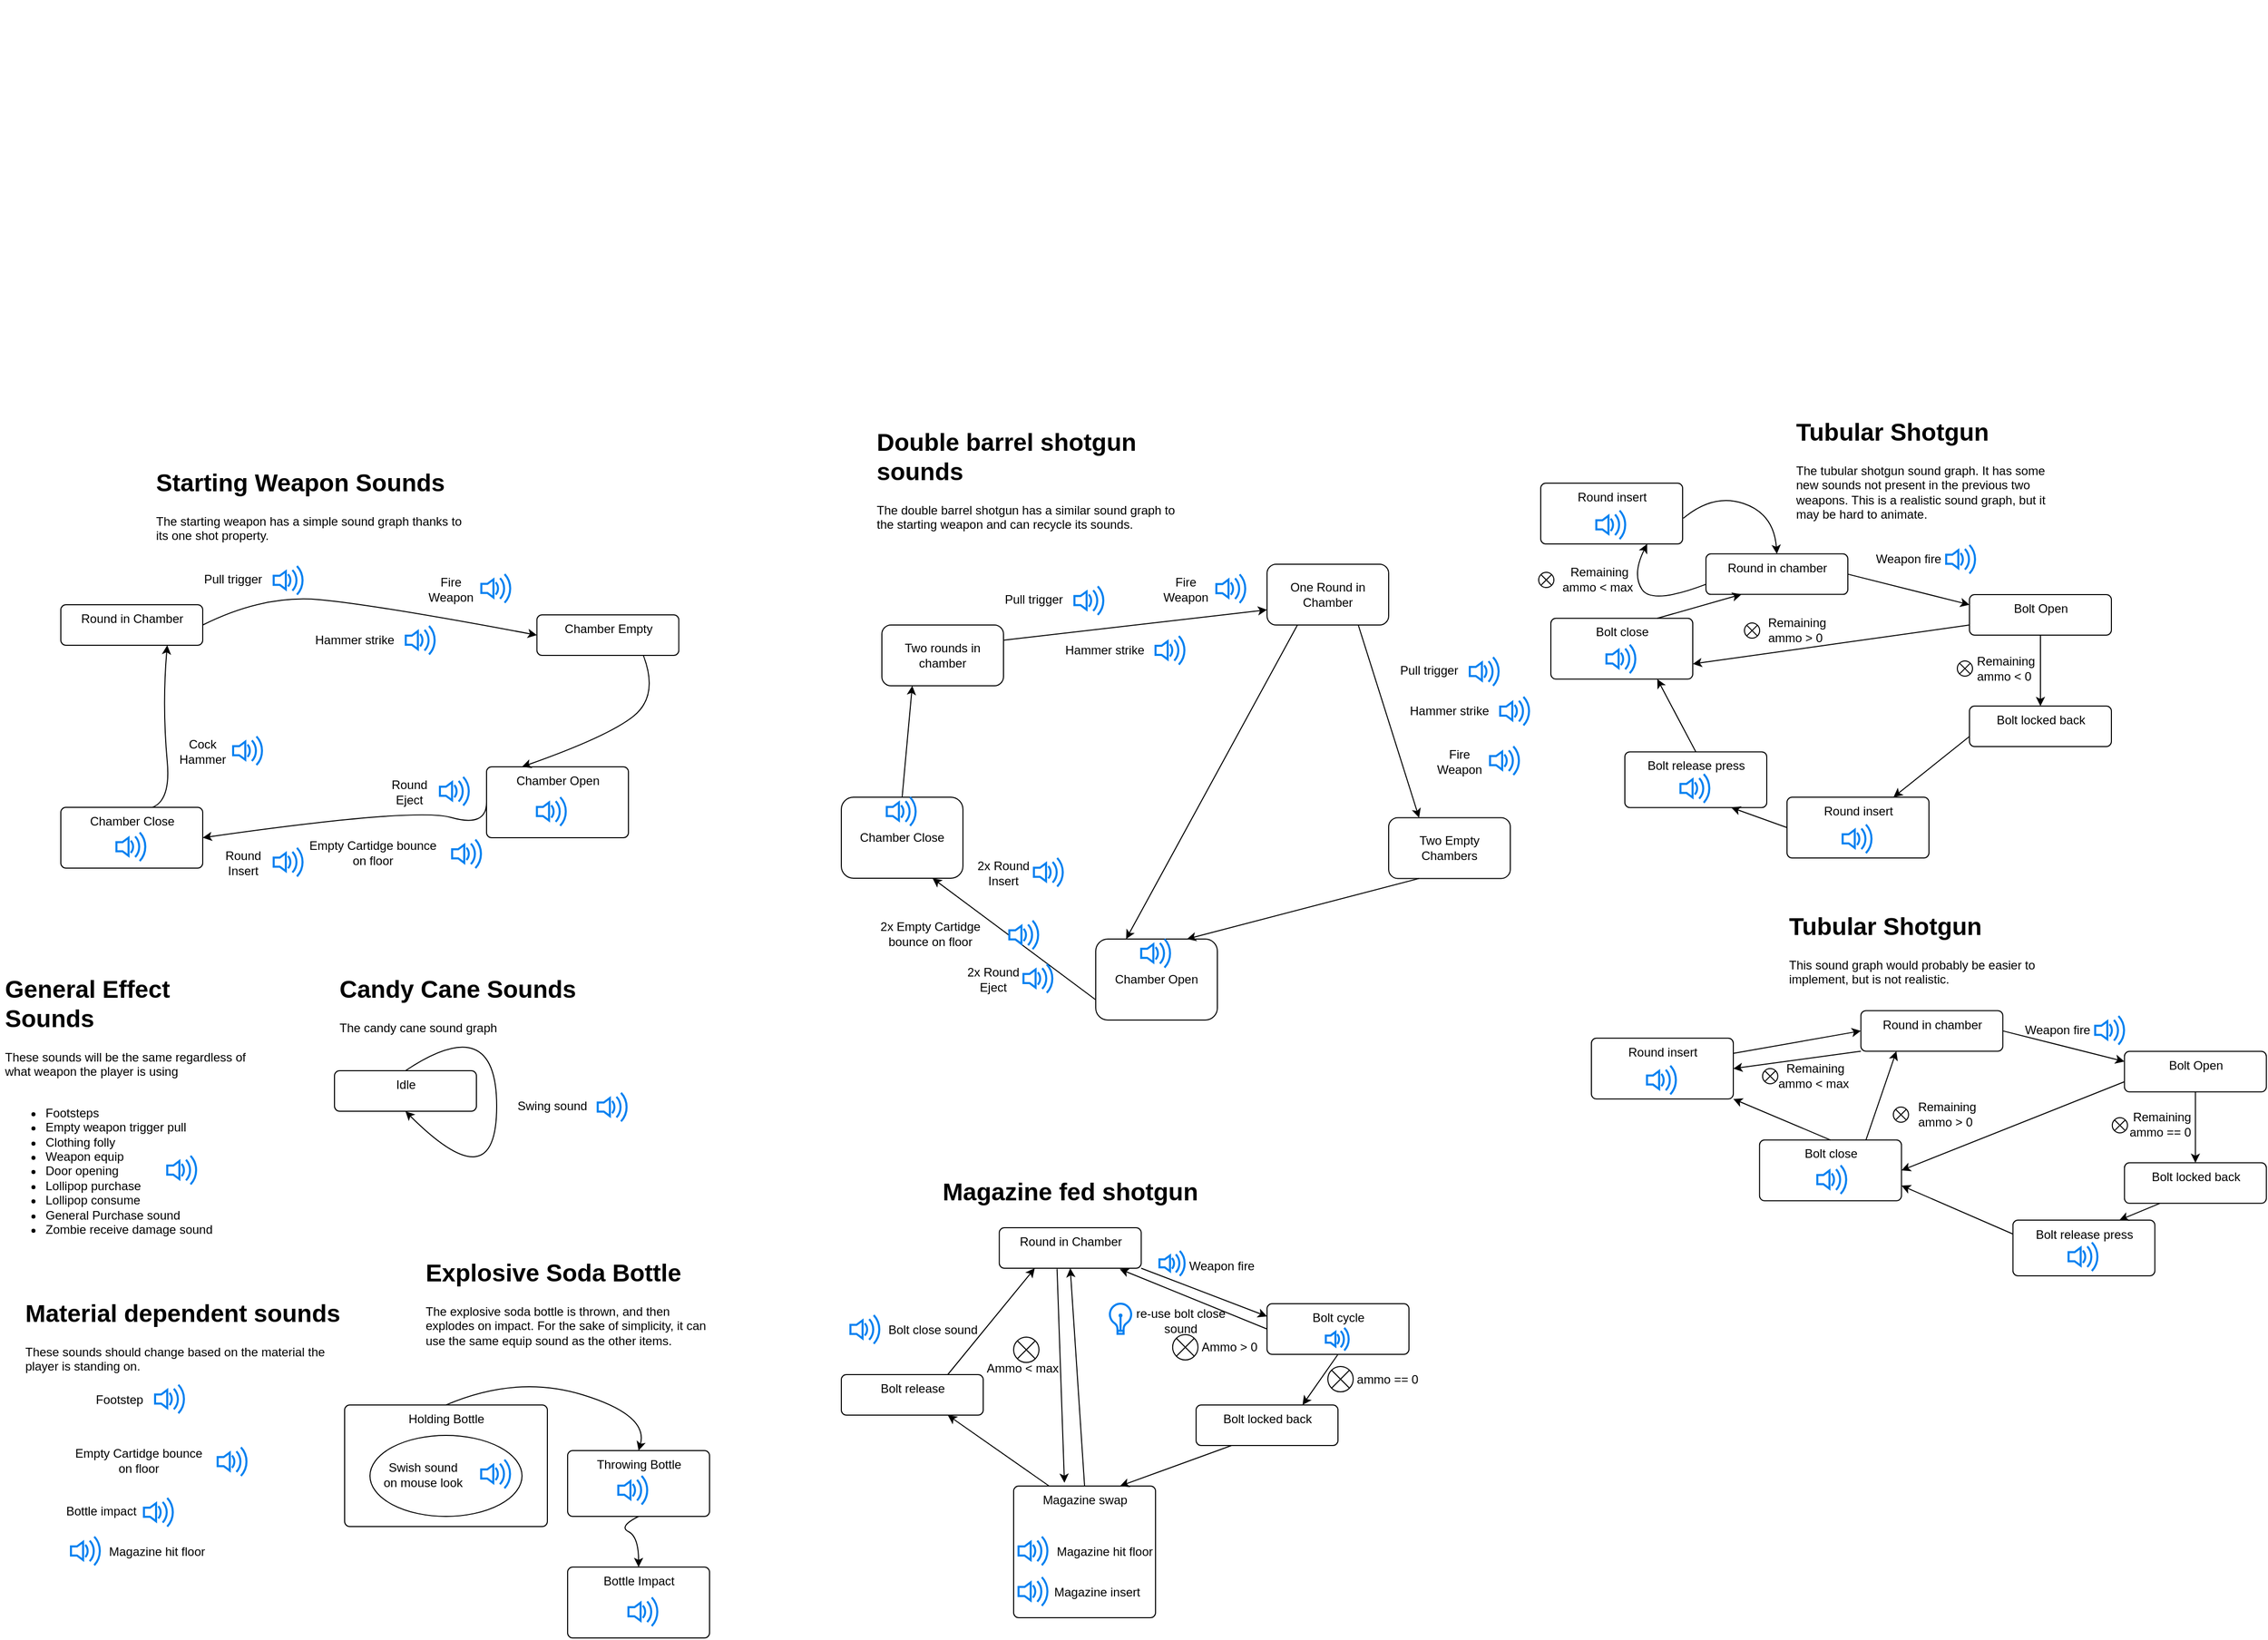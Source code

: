 <mxfile version="20.3.0" type="device"><diagram id="iewZWi3NmTTOBIZMMtAP" name="Page-1"><mxGraphModel dx="2844" dy="2569" grid="1" gridSize="10" guides="1" tooltips="1" connect="1" arrows="1" fold="1" page="1" pageScale="1" pageWidth="827" pageHeight="1169" math="0" shadow="0"><root><mxCell id="0"/><mxCell id="1" parent="0"/><mxCell id="TIjdvyFnv7_taD5keALC-2" value="Round in Chamber" style="html=1;align=center;verticalAlign=top;rounded=1;absoluteArcSize=1;arcSize=10;dashed=0;" vertex="1" parent="1"><mxGeometry x="100" y="60" width="140" height="40" as="geometry"/></mxCell><mxCell id="TIjdvyFnv7_taD5keALC-3" value="Chamber Empty" style="html=1;align=center;verticalAlign=top;rounded=1;absoluteArcSize=1;arcSize=10;dashed=0;" vertex="1" parent="1"><mxGeometry x="569.7" y="70" width="140" height="40" as="geometry"/></mxCell><mxCell id="TIjdvyFnv7_taD5keALC-4" value="" style="curved=1;endArrow=classic;html=1;rounded=0;exitX=1;exitY=0.5;exitDx=0;exitDy=0;entryX=0;entryY=0.5;entryDx=0;entryDy=0;" edge="1" parent="1" source="TIjdvyFnv7_taD5keALC-2" target="TIjdvyFnv7_taD5keALC-3"><mxGeometry width="50" height="50" relative="1" as="geometry"><mxPoint x="390" y="200" as="sourcePoint"/><mxPoint x="440" y="150" as="targetPoint"/><Array as="points"><mxPoint x="300" y="50"/><mxPoint x="410" y="60"/></Array></mxGeometry></mxCell><mxCell id="TIjdvyFnv7_taD5keALC-7" value="" style="group" vertex="1" connectable="0" parent="1"><mxGeometry x="454.85" y="29.8" width="90.3" height="30.2" as="geometry"/></mxCell><mxCell id="TIjdvyFnv7_taD5keALC-5" value="Fire Weapon" style="text;html=1;strokeColor=none;fillColor=none;align=center;verticalAlign=middle;whiteSpace=wrap;rounded=0;" vertex="1" parent="TIjdvyFnv7_taD5keALC-7"><mxGeometry y="0.2" width="60" height="30" as="geometry"/></mxCell><mxCell id="TIjdvyFnv7_taD5keALC-6" value="" style="html=1;verticalLabelPosition=bottom;align=center;labelBackgroundColor=#ffffff;verticalAlign=top;strokeWidth=2;strokeColor=#0080F0;shadow=0;dashed=0;shape=mxgraph.ios7.icons.volume_2;pointerEvents=1" vertex="1" parent="TIjdvyFnv7_taD5keALC-7"><mxGeometry x="60" width="30.3" height="28.2" as="geometry"/></mxCell><mxCell id="TIjdvyFnv7_taD5keALC-8" value="Chamber Open" style="html=1;align=center;verticalAlign=top;rounded=1;absoluteArcSize=1;arcSize=10;dashed=0;" vertex="1" parent="1"><mxGeometry x="520" y="220" width="140" height="70" as="geometry"/></mxCell><mxCell id="TIjdvyFnv7_taD5keALC-9" value="" style="curved=1;endArrow=classic;html=1;rounded=0;exitX=0.75;exitY=1;exitDx=0;exitDy=0;entryX=0.25;entryY=0;entryDx=0;entryDy=0;" edge="1" parent="1" source="TIjdvyFnv7_taD5keALC-3" target="TIjdvyFnv7_taD5keALC-8"><mxGeometry width="50" height="50" relative="1" as="geometry"><mxPoint x="250" y="90" as="sourcePoint"/><mxPoint x="470" y="100" as="targetPoint"/><Array as="points"><mxPoint x="690" y="150"/><mxPoint x="640" y="190"/></Array></mxGeometry></mxCell><mxCell id="TIjdvyFnv7_taD5keALC-10" value="" style="group" vertex="1" connectable="0" parent="1"><mxGeometry x="414" y="230" width="90.3" height="30.2" as="geometry"/></mxCell><mxCell id="TIjdvyFnv7_taD5keALC-11" value="Round Eject" style="text;html=1;strokeColor=none;fillColor=none;align=center;verticalAlign=middle;whiteSpace=wrap;rounded=0;" vertex="1" parent="TIjdvyFnv7_taD5keALC-10"><mxGeometry y="0.2" width="60" height="30" as="geometry"/></mxCell><mxCell id="TIjdvyFnv7_taD5keALC-12" value="" style="html=1;verticalLabelPosition=bottom;align=center;labelBackgroundColor=#ffffff;verticalAlign=top;strokeWidth=2;strokeColor=#0080F0;shadow=0;dashed=0;shape=mxgraph.ios7.icons.volume_2;pointerEvents=1" vertex="1" parent="TIjdvyFnv7_taD5keALC-10"><mxGeometry x="60" width="30.3" height="28.2" as="geometry"/></mxCell><mxCell id="TIjdvyFnv7_taD5keALC-14" value="" style="curved=1;endArrow=classic;html=1;rounded=0;exitX=0;exitY=0.5;exitDx=0;exitDy=0;entryX=1;entryY=0.5;entryDx=0;entryDy=0;" edge="1" parent="1" source="TIjdvyFnv7_taD5keALC-8" target="TIjdvyFnv7_taD5keALC-13"><mxGeometry width="50" height="50" relative="1" as="geometry"><mxPoint x="340" y="290" as="sourcePoint"/><mxPoint x="390" y="240" as="targetPoint"/><Array as="points"><mxPoint x="520" y="280"/><mxPoint x="450" y="260"/></Array></mxGeometry></mxCell><mxCell id="TIjdvyFnv7_taD5keALC-16" value="" style="group" vertex="1" connectable="0" parent="1"><mxGeometry x="250" y="300" width="90.3" height="30.2" as="geometry"/></mxCell><mxCell id="TIjdvyFnv7_taD5keALC-17" value="Round Insert" style="text;html=1;strokeColor=none;fillColor=none;align=center;verticalAlign=middle;whiteSpace=wrap;rounded=0;" vertex="1" parent="TIjdvyFnv7_taD5keALC-16"><mxGeometry y="0.2" width="60" height="30" as="geometry"/></mxCell><mxCell id="TIjdvyFnv7_taD5keALC-18" value="" style="html=1;verticalLabelPosition=bottom;align=center;labelBackgroundColor=#ffffff;verticalAlign=top;strokeWidth=2;strokeColor=#0080F0;shadow=0;dashed=0;shape=mxgraph.ios7.icons.volume_2;pointerEvents=1" vertex="1" parent="TIjdvyFnv7_taD5keALC-16"><mxGeometry x="60" width="30.3" height="28.2" as="geometry"/></mxCell><mxCell id="TIjdvyFnv7_taD5keALC-19" value="" style="curved=1;endArrow=classic;html=1;rounded=0;entryX=0.75;entryY=1;entryDx=0;entryDy=0;exitX=0.5;exitY=0;exitDx=0;exitDy=0;" edge="1" parent="1" source="TIjdvyFnv7_taD5keALC-13" target="TIjdvyFnv7_taD5keALC-2"><mxGeometry width="50" height="50" relative="1" as="geometry"><mxPoint x="490" y="230" as="sourcePoint"/><mxPoint x="440" y="150" as="targetPoint"/><Array as="points"><mxPoint x="210" y="270"/><mxPoint x="200" y="160"/></Array></mxGeometry></mxCell><mxCell id="TIjdvyFnv7_taD5keALC-20" value="" style="group" vertex="1" connectable="0" parent="1"><mxGeometry x="210" y="190" width="90.3" height="30.2" as="geometry"/></mxCell><mxCell id="TIjdvyFnv7_taD5keALC-21" value="Cock Hammer" style="text;html=1;strokeColor=none;fillColor=none;align=center;verticalAlign=middle;whiteSpace=wrap;rounded=0;" vertex="1" parent="TIjdvyFnv7_taD5keALC-20"><mxGeometry y="0.2" width="60" height="30" as="geometry"/></mxCell><mxCell id="TIjdvyFnv7_taD5keALC-22" value="" style="html=1;verticalLabelPosition=bottom;align=center;labelBackgroundColor=#ffffff;verticalAlign=top;strokeWidth=2;strokeColor=#0080F0;shadow=0;dashed=0;shape=mxgraph.ios7.icons.volume_2;pointerEvents=1" vertex="1" parent="TIjdvyFnv7_taD5keALC-20"><mxGeometry x="60" width="30.3" height="28.2" as="geometry"/></mxCell><mxCell id="TIjdvyFnv7_taD5keALC-23" value="&lt;h1&gt;Starting Weapon Sounds&lt;/h1&gt;&lt;p&gt;The starting weapon has a simple sound graph thanks to its one shot property.&lt;/p&gt;" style="text;html=1;strokeColor=none;fillColor=none;spacing=5;spacingTop=-20;whiteSpace=wrap;overflow=hidden;rounded=0;" vertex="1" parent="1"><mxGeometry x="189.15" y="-80" width="320" height="90" as="geometry"/></mxCell><mxCell id="TIjdvyFnv7_taD5keALC-26" value="" style="html=1;verticalLabelPosition=bottom;align=center;labelBackgroundColor=#ffffff;verticalAlign=top;strokeWidth=2;strokeColor=#0080F0;shadow=0;dashed=0;shape=mxgraph.ios7.icons.volume_2;pointerEvents=1" vertex="1" parent="1"><mxGeometry x="569.7" y="250" width="30.3" height="28.2" as="geometry"/></mxCell><mxCell id="TIjdvyFnv7_taD5keALC-30" value="" style="group" vertex="1" connectable="0" parent="1"><mxGeometry x="340.3" y="290" width="176" height="30" as="geometry"/></mxCell><mxCell id="TIjdvyFnv7_taD5keALC-28" value="Empty Cartidge bounce on floor" style="text;html=1;strokeColor=none;fillColor=none;align=center;verticalAlign=middle;whiteSpace=wrap;rounded=0;" vertex="1" parent="TIjdvyFnv7_taD5keALC-30"><mxGeometry width="135.769" height="30" as="geometry"/></mxCell><mxCell id="TIjdvyFnv7_taD5keALC-29" value="" style="html=1;verticalLabelPosition=bottom;align=center;labelBackgroundColor=#ffffff;verticalAlign=top;strokeWidth=2;strokeColor=#0080F0;shadow=0;dashed=0;shape=mxgraph.ios7.icons.volume_2;pointerEvents=1" vertex="1" parent="TIjdvyFnv7_taD5keALC-30"><mxGeometry x="145.752" y="1.8" width="30.248" height="28.2" as="geometry"/></mxCell><mxCell id="TIjdvyFnv7_taD5keALC-31" value="" style="group" vertex="1" connectable="0" parent="1"><mxGeometry x="100" y="260" width="140" height="60" as="geometry"/></mxCell><mxCell id="TIjdvyFnv7_taD5keALC-13" value="Chamber Close" style="html=1;align=center;verticalAlign=top;rounded=1;absoluteArcSize=1;arcSize=10;dashed=0;" vertex="1" parent="TIjdvyFnv7_taD5keALC-31"><mxGeometry width="140" height="60" as="geometry"/></mxCell><mxCell id="TIjdvyFnv7_taD5keALC-25" value="" style="html=1;verticalLabelPosition=bottom;align=center;labelBackgroundColor=#ffffff;verticalAlign=top;strokeWidth=2;strokeColor=#0080F0;shadow=0;dashed=0;shape=mxgraph.ios7.icons.volume_2;pointerEvents=1" vertex="1" parent="TIjdvyFnv7_taD5keALC-31"><mxGeometry x="54.85" y="24.8" width="30.3" height="28.2" as="geometry"/></mxCell><mxCell id="TIjdvyFnv7_taD5keALC-35" value="" style="group" vertex="1" connectable="0" parent="1"><mxGeometry x="340.3" y="80.0" width="130.3" height="30" as="geometry"/></mxCell><mxCell id="TIjdvyFnv7_taD5keALC-33" value="" style="html=1;verticalLabelPosition=bottom;align=center;labelBackgroundColor=#ffffff;verticalAlign=top;strokeWidth=2;strokeColor=#0080F0;shadow=0;dashed=0;shape=mxgraph.ios7.icons.volume_2;pointerEvents=1" vertex="1" parent="TIjdvyFnv7_taD5keALC-35"><mxGeometry x="100" y="0.9" width="30.3" height="28.2" as="geometry"/></mxCell><mxCell id="TIjdvyFnv7_taD5keALC-34" value="Hammer strike" style="text;html=1;strokeColor=none;fillColor=none;align=center;verticalAlign=middle;whiteSpace=wrap;rounded=0;" vertex="1" parent="TIjdvyFnv7_taD5keALC-35"><mxGeometry width="100" height="30" as="geometry"/></mxCell><mxCell id="TIjdvyFnv7_taD5keALC-38" value="" style="group" vertex="1" connectable="0" parent="1"><mxGeometry x="230" y="20" width="110.3" height="30" as="geometry"/></mxCell><mxCell id="TIjdvyFnv7_taD5keALC-36" value="Pull trigger" style="text;html=1;strokeColor=none;fillColor=none;align=center;verticalAlign=middle;whiteSpace=wrap;rounded=0;" vertex="1" parent="TIjdvyFnv7_taD5keALC-38"><mxGeometry width="80" height="30" as="geometry"/></mxCell><mxCell id="TIjdvyFnv7_taD5keALC-37" value="" style="html=1;verticalLabelPosition=bottom;align=center;labelBackgroundColor=#ffffff;verticalAlign=top;strokeWidth=2;strokeColor=#0080F0;shadow=0;dashed=0;shape=mxgraph.ios7.icons.volume_2;pointerEvents=1" vertex="1" parent="TIjdvyFnv7_taD5keALC-38"><mxGeometry x="80" y="1.8" width="30.3" height="28.2" as="geometry"/></mxCell><mxCell id="TIjdvyFnv7_taD5keALC-39" value="&lt;h1&gt;General Effect Sounds&lt;/h1&gt;&lt;p&gt;These sounds will be the same regardless of what weapon the player is using&lt;br&gt;&lt;br&gt;&lt;/p&gt;&lt;ul&gt;&lt;li&gt;Footsteps&lt;/li&gt;&lt;li&gt;Empty weapon trigger pull&lt;/li&gt;&lt;li&gt;Clothing folly&lt;/li&gt;&lt;li&gt;Weapon equip&lt;/li&gt;&lt;li&gt;Door opening&lt;/li&gt;&lt;li&gt;Lollipop purchase&lt;/li&gt;&lt;li&gt;Lollipop consume&lt;/li&gt;&lt;li&gt;General Purchase sound&lt;/li&gt;&lt;li&gt;Zombie receive damage sound&lt;/li&gt;&lt;/ul&gt;&lt;p&gt;&lt;/p&gt;" style="text;html=1;strokeColor=none;fillColor=none;spacing=5;spacingTop=-20;whiteSpace=wrap;overflow=hidden;rounded=0;" vertex="1" parent="1"><mxGeometry x="40" y="420" width="250" height="280" as="geometry"/></mxCell><mxCell id="TIjdvyFnv7_taD5keALC-40" value="&lt;h1&gt;Candy Cane Sounds&lt;/h1&gt;&lt;p&gt;The candy cane sound graph&lt;/p&gt;" style="text;html=1;strokeColor=none;fillColor=none;spacing=5;spacingTop=-20;whiteSpace=wrap;overflow=hidden;rounded=0;" vertex="1" parent="1"><mxGeometry x="370" y="420" width="280" height="70" as="geometry"/></mxCell><mxCell id="TIjdvyFnv7_taD5keALC-41" value="Idle" style="html=1;align=center;verticalAlign=top;rounded=1;absoluteArcSize=1;arcSize=10;dashed=0;" vertex="1" parent="1"><mxGeometry x="370" y="520" width="140" height="40" as="geometry"/></mxCell><mxCell id="TIjdvyFnv7_taD5keALC-42" value="" style="curved=1;endArrow=classic;html=1;rounded=0;exitX=0.5;exitY=0;exitDx=0;exitDy=0;entryX=0.5;entryY=1;entryDx=0;entryDy=0;" edge="1" parent="1" source="TIjdvyFnv7_taD5keALC-41" target="TIjdvyFnv7_taD5keALC-41"><mxGeometry width="50" height="50" relative="1" as="geometry"><mxPoint x="820" y="350" as="sourcePoint"/><mxPoint x="870" y="300" as="targetPoint"/><Array as="points"><mxPoint x="530" y="460"/><mxPoint x="530" y="650"/></Array></mxGeometry></mxCell><mxCell id="TIjdvyFnv7_taD5keALC-45" value="" style="group" vertex="1" connectable="0" parent="1"><mxGeometry x="540" y="540" width="120" height="30.0" as="geometry"/></mxCell><mxCell id="TIjdvyFnv7_taD5keALC-43" value="" style="html=1;verticalLabelPosition=bottom;align=center;labelBackgroundColor=#ffffff;verticalAlign=top;strokeWidth=2;strokeColor=#0080F0;shadow=0;dashed=0;shape=mxgraph.ios7.icons.volume_2;pointerEvents=1" vertex="1" parent="TIjdvyFnv7_taD5keALC-45"><mxGeometry x="89.7" y="1.8" width="30.3" height="28.2" as="geometry"/></mxCell><mxCell id="TIjdvyFnv7_taD5keALC-44" value="Swing sound" style="text;html=1;strokeColor=none;fillColor=none;align=center;verticalAlign=middle;whiteSpace=wrap;rounded=0;" vertex="1" parent="TIjdvyFnv7_taD5keALC-45"><mxGeometry width="89.7" height="30" as="geometry"/></mxCell><mxCell id="TIjdvyFnv7_taD5keALC-46" value="&lt;h1&gt;Material dependent sounds&lt;/h1&gt;&lt;p&gt;These sounds should change based on the material the player is standing on.&lt;/p&gt;" style="text;html=1;strokeColor=none;fillColor=none;spacing=5;spacingTop=-20;whiteSpace=wrap;overflow=hidden;rounded=0;" vertex="1" parent="1"><mxGeometry x="60" y="740" width="330" height="90" as="geometry"/></mxCell><mxCell id="TIjdvyFnv7_taD5keALC-49" value="" style="group" vertex="1" connectable="0" parent="1"><mxGeometry x="128" y="830" width="184" height="50" as="geometry"/></mxCell><mxCell id="TIjdvyFnv7_taD5keALC-47" value="Footstep" style="text;html=1;strokeColor=none;fillColor=none;align=center;verticalAlign=middle;whiteSpace=wrap;rounded=0;" vertex="1" parent="TIjdvyFnv7_taD5keALC-49"><mxGeometry width="60" height="30" as="geometry"/></mxCell><mxCell id="TIjdvyFnv7_taD5keALC-48" value="" style="html=1;verticalLabelPosition=bottom;align=center;labelBackgroundColor=#ffffff;verticalAlign=top;strokeWidth=2;strokeColor=#0080F0;shadow=0;dashed=0;shape=mxgraph.ios7.icons.volume_2;pointerEvents=1" vertex="1" parent="TIjdvyFnv7_taD5keALC-49"><mxGeometry x="65" width="30.3" height="28.2" as="geometry"/></mxCell><mxCell id="TIjdvyFnv7_taD5keALC-50" value="" style="group" vertex="1" connectable="0" parent="1"><mxGeometry x="109" y="890" width="176" height="30" as="geometry"/></mxCell><mxCell id="TIjdvyFnv7_taD5keALC-51" value="Empty Cartidge bounce on floor" style="text;html=1;strokeColor=none;fillColor=none;align=center;verticalAlign=middle;whiteSpace=wrap;rounded=0;" vertex="1" parent="TIjdvyFnv7_taD5keALC-50"><mxGeometry width="135.769" height="30" as="geometry"/></mxCell><mxCell id="TIjdvyFnv7_taD5keALC-52" value="" style="html=1;verticalLabelPosition=bottom;align=center;labelBackgroundColor=#ffffff;verticalAlign=top;strokeWidth=2;strokeColor=#0080F0;shadow=0;dashed=0;shape=mxgraph.ios7.icons.volume_2;pointerEvents=1" vertex="1" parent="TIjdvyFnv7_taD5keALC-50"><mxGeometry x="145.752" y="1.8" width="30.248" height="28.2" as="geometry"/></mxCell><mxCell id="TIjdvyFnv7_taD5keALC-53" value="&lt;h1&gt;Explosive Soda Bottle&lt;/h1&gt;&lt;p&gt;The explosive soda bottle is thrown, and then explodes on impact. For the sake of simplicity, it can use the same equip sound as the other items.&lt;/p&gt;" style="text;html=1;strokeColor=none;fillColor=none;spacing=5;spacingTop=-20;whiteSpace=wrap;overflow=hidden;rounded=0;" vertex="1" parent="1"><mxGeometry x="454.85" y="700" width="285" height="110" as="geometry"/></mxCell><mxCell id="TIjdvyFnv7_taD5keALC-54" value="Holding Bottle" style="html=1;align=center;verticalAlign=top;rounded=1;absoluteArcSize=1;arcSize=10;dashed=0;" vertex="1" parent="1"><mxGeometry x="380" y="850" width="200" height="120" as="geometry"/></mxCell><mxCell id="TIjdvyFnv7_taD5keALC-57" value="" style="curved=1;endArrow=classic;html=1;rounded=0;entryX=0.5;entryY=0;entryDx=0;entryDy=0;exitX=0.5;exitY=0;exitDx=0;exitDy=0;" edge="1" parent="1" source="TIjdvyFnv7_taD5keALC-54" target="TIjdvyFnv7_taD5keALC-55"><mxGeometry width="50" height="50" relative="1" as="geometry"><mxPoint x="700" y="1020" as="sourcePoint"/><mxPoint x="750" y="970" as="targetPoint"/><Array as="points"><mxPoint x="550" y="820"/><mxPoint x="680" y="860"/></Array></mxGeometry></mxCell><mxCell id="TIjdvyFnv7_taD5keALC-58" value="" style="curved=1;endArrow=classic;html=1;rounded=0;entryX=0.5;entryY=0;entryDx=0;entryDy=0;exitX=0.5;exitY=1;exitDx=0;exitDy=0;" edge="1" parent="1" source="TIjdvyFnv7_taD5keALC-55" target="TIjdvyFnv7_taD5keALC-56"><mxGeometry width="50" height="50" relative="1" as="geometry"><mxPoint x="700" y="750" as="sourcePoint"/><mxPoint x="750" y="700" as="targetPoint"/><Array as="points"><mxPoint x="650" y="970"/><mxPoint x="670" y="980"/></Array></mxGeometry></mxCell><mxCell id="TIjdvyFnv7_taD5keALC-60" value="" style="group" vertex="1" connectable="0" parent="1"><mxGeometry x="600" y="1010" width="140" height="70" as="geometry"/></mxCell><mxCell id="TIjdvyFnv7_taD5keALC-56" value="Bottle Impact" style="html=1;align=center;verticalAlign=top;rounded=1;absoluteArcSize=1;arcSize=10;dashed=0;" vertex="1" parent="TIjdvyFnv7_taD5keALC-60"><mxGeometry width="140" height="70" as="geometry"/></mxCell><mxCell id="TIjdvyFnv7_taD5keALC-59" value="" style="html=1;verticalLabelPosition=bottom;align=center;labelBackgroundColor=#ffffff;verticalAlign=top;strokeWidth=2;strokeColor=#0080F0;shadow=0;dashed=0;shape=mxgraph.ios7.icons.volume_2;pointerEvents=1" vertex="1" parent="TIjdvyFnv7_taD5keALC-60"><mxGeometry x="60" y="30" width="30.3" height="28.2" as="geometry"/></mxCell><mxCell id="TIjdvyFnv7_taD5keALC-62" value="" style="group" vertex="1" connectable="0" parent="1"><mxGeometry x="600" y="895" width="140" height="65" as="geometry"/></mxCell><mxCell id="TIjdvyFnv7_taD5keALC-55" value="Throwing Bottle" style="html=1;align=center;verticalAlign=top;rounded=1;absoluteArcSize=1;arcSize=10;dashed=0;" vertex="1" parent="TIjdvyFnv7_taD5keALC-62"><mxGeometry width="140" height="65" as="geometry"/></mxCell><mxCell id="TIjdvyFnv7_taD5keALC-61" value="" style="html=1;verticalLabelPosition=bottom;align=center;labelBackgroundColor=#ffffff;verticalAlign=top;strokeWidth=2;strokeColor=#0080F0;shadow=0;dashed=0;shape=mxgraph.ios7.icons.volume_2;pointerEvents=1" vertex="1" parent="TIjdvyFnv7_taD5keALC-62"><mxGeometry x="50" y="25" width="30.3" height="28.2" as="geometry"/></mxCell><mxCell id="TIjdvyFnv7_taD5keALC-70" value="" style="group" vertex="1" connectable="0" parent="1"><mxGeometry x="405" y="880" width="150" height="80" as="geometry"/></mxCell><mxCell id="TIjdvyFnv7_taD5keALC-69" value="" style="ellipse;whiteSpace=wrap;html=1;" vertex="1" parent="TIjdvyFnv7_taD5keALC-70"><mxGeometry width="150" height="80" as="geometry"/></mxCell><mxCell id="TIjdvyFnv7_taD5keALC-68" value="" style="group" vertex="1" connectable="0" parent="TIjdvyFnv7_taD5keALC-70"><mxGeometry x="9.7" y="24" width="130.3" height="30" as="geometry"/></mxCell><mxCell id="TIjdvyFnv7_taD5keALC-63" value="" style="html=1;verticalLabelPosition=bottom;align=center;labelBackgroundColor=#ffffff;verticalAlign=top;strokeWidth=2;strokeColor=#0080F0;shadow=0;dashed=0;shape=mxgraph.ios7.icons.volume_2;pointerEvents=1" vertex="1" parent="TIjdvyFnv7_taD5keALC-68"><mxGeometry x="100" width="30.3" height="28.2" as="geometry"/></mxCell><mxCell id="TIjdvyFnv7_taD5keALC-64" value="Swish sound on mouse look" style="text;html=1;strokeColor=none;fillColor=none;align=center;verticalAlign=middle;whiteSpace=wrap;rounded=0;" vertex="1" parent="TIjdvyFnv7_taD5keALC-68"><mxGeometry width="85.45" height="30" as="geometry"/></mxCell><mxCell id="TIjdvyFnv7_taD5keALC-73" value="" style="group" vertex="1" connectable="0" parent="1"><mxGeometry x="100" y="939.8" width="112.3" height="30.2" as="geometry"/></mxCell><mxCell id="TIjdvyFnv7_taD5keALC-71" value="Bottle impact" style="text;html=1;strokeColor=none;fillColor=none;align=center;verticalAlign=middle;whiteSpace=wrap;rounded=0;" vertex="1" parent="TIjdvyFnv7_taD5keALC-73"><mxGeometry width="80" height="30" as="geometry"/></mxCell><mxCell id="TIjdvyFnv7_taD5keALC-72" value="" style="html=1;verticalLabelPosition=bottom;align=center;labelBackgroundColor=#ffffff;verticalAlign=top;strokeWidth=2;strokeColor=#0080F0;shadow=0;dashed=0;shape=mxgraph.ios7.icons.volume_2;pointerEvents=1" vertex="1" parent="TIjdvyFnv7_taD5keALC-73"><mxGeometry x="82" y="2" width="30.3" height="28.2" as="geometry"/></mxCell><mxCell id="TIjdvyFnv7_taD5keALC-74" value="&lt;h1&gt;Double barrel shotgun sounds&lt;/h1&gt;&lt;p&gt;The double barrel shotgun has a similar sound graph to the starting weapon and can recycle its sounds.&lt;/p&gt;" style="text;html=1;strokeColor=none;fillColor=none;spacing=5;spacingTop=-20;whiteSpace=wrap;overflow=hidden;rounded=0;" vertex="1" parent="1"><mxGeometry x="900" y="-120" width="320" height="120" as="geometry"/></mxCell><mxCell id="TIjdvyFnv7_taD5keALC-75" value="Two rounds in chamber" style="rounded=1;whiteSpace=wrap;html=1;" vertex="1" parent="1"><mxGeometry x="910" y="80" width="120" height="60" as="geometry"/></mxCell><mxCell id="TIjdvyFnv7_taD5keALC-76" value="One Round in Chamber" style="rounded=1;whiteSpace=wrap;html=1;" vertex="1" parent="1"><mxGeometry x="1290" y="20" width="120" height="60" as="geometry"/></mxCell><mxCell id="TIjdvyFnv7_taD5keALC-77" value="Two Empty Chambers" style="rounded=1;whiteSpace=wrap;html=1;" vertex="1" parent="1"><mxGeometry x="1410" y="270.2" width="120" height="60" as="geometry"/></mxCell><mxCell id="TIjdvyFnv7_taD5keALC-78" value="Chamber Open" style="rounded=1;whiteSpace=wrap;html=1;" vertex="1" parent="1"><mxGeometry x="1121" y="390" width="120" height="80" as="geometry"/></mxCell><mxCell id="TIjdvyFnv7_taD5keALC-79" value="Chamber Close" style="rounded=1;whiteSpace=wrap;html=1;" vertex="1" parent="1"><mxGeometry x="870" y="250" width="120" height="80" as="geometry"/></mxCell><mxCell id="TIjdvyFnv7_taD5keALC-80" value="" style="endArrow=classic;html=1;rounded=0;entryX=0;entryY=0.75;entryDx=0;entryDy=0;exitX=1;exitY=0.25;exitDx=0;exitDy=0;" edge="1" parent="1" source="TIjdvyFnv7_taD5keALC-75" target="TIjdvyFnv7_taD5keALC-76"><mxGeometry width="50" height="50" relative="1" as="geometry"><mxPoint x="900" y="260" as="sourcePoint"/><mxPoint x="950" y="210" as="targetPoint"/></mxGeometry></mxCell><mxCell id="TIjdvyFnv7_taD5keALC-81" value="" style="endArrow=classic;html=1;rounded=0;entryX=0.25;entryY=0;entryDx=0;entryDy=0;exitX=0.75;exitY=1;exitDx=0;exitDy=0;" edge="1" parent="1" source="TIjdvyFnv7_taD5keALC-76" target="TIjdvyFnv7_taD5keALC-77"><mxGeometry width="50" height="50" relative="1" as="geometry"><mxPoint x="900" y="260" as="sourcePoint"/><mxPoint x="950" y="210" as="targetPoint"/></mxGeometry></mxCell><mxCell id="TIjdvyFnv7_taD5keALC-82" value="" style="endArrow=classic;html=1;rounded=0;entryX=0.75;entryY=0;entryDx=0;entryDy=0;exitX=0.25;exitY=1;exitDx=0;exitDy=0;" edge="1" parent="1" source="TIjdvyFnv7_taD5keALC-77" target="TIjdvyFnv7_taD5keALC-78"><mxGeometry width="50" height="50" relative="1" as="geometry"><mxPoint x="900" y="260" as="sourcePoint"/><mxPoint x="950" y="210" as="targetPoint"/></mxGeometry></mxCell><mxCell id="TIjdvyFnv7_taD5keALC-83" value="" style="endArrow=classic;html=1;rounded=0;entryX=0.25;entryY=1;entryDx=0;entryDy=0;exitX=0.5;exitY=0;exitDx=0;exitDy=0;" edge="1" parent="1" source="TIjdvyFnv7_taD5keALC-79" target="TIjdvyFnv7_taD5keALC-75"><mxGeometry width="50" height="50" relative="1" as="geometry"><mxPoint x="900" y="260" as="sourcePoint"/><mxPoint x="950" y="210" as="targetPoint"/></mxGeometry></mxCell><mxCell id="TIjdvyFnv7_taD5keALC-84" value="" style="endArrow=classic;html=1;rounded=0;entryX=0.75;entryY=1;entryDx=0;entryDy=0;exitX=0;exitY=0.75;exitDx=0;exitDy=0;" edge="1" parent="1" source="TIjdvyFnv7_taD5keALC-78" target="TIjdvyFnv7_taD5keALC-79"><mxGeometry width="50" height="50" relative="1" as="geometry"><mxPoint x="900" y="260" as="sourcePoint"/><mxPoint x="950" y="210" as="targetPoint"/></mxGeometry></mxCell><mxCell id="TIjdvyFnv7_taD5keALC-85" value="" style="endArrow=classic;html=1;rounded=0;entryX=0.25;entryY=0;entryDx=0;entryDy=0;exitX=0.25;exitY=1;exitDx=0;exitDy=0;" edge="1" parent="1" source="TIjdvyFnv7_taD5keALC-76" target="TIjdvyFnv7_taD5keALC-78"><mxGeometry width="50" height="50" relative="1" as="geometry"><mxPoint x="900" y="260" as="sourcePoint"/><mxPoint x="950" y="210" as="targetPoint"/></mxGeometry></mxCell><mxCell id="TIjdvyFnv7_taD5keALC-86" value="" style="group" vertex="1" connectable="0" parent="1"><mxGeometry x="1020" y="40" width="110.3" height="30" as="geometry"/></mxCell><mxCell id="TIjdvyFnv7_taD5keALC-87" value="Pull trigger" style="text;html=1;strokeColor=none;fillColor=none;align=center;verticalAlign=middle;whiteSpace=wrap;rounded=0;" vertex="1" parent="TIjdvyFnv7_taD5keALC-86"><mxGeometry width="80" height="30" as="geometry"/></mxCell><mxCell id="TIjdvyFnv7_taD5keALC-88" value="" style="html=1;verticalLabelPosition=bottom;align=center;labelBackgroundColor=#ffffff;verticalAlign=top;strokeWidth=2;strokeColor=#0080F0;shadow=0;dashed=0;shape=mxgraph.ios7.icons.volume_2;pointerEvents=1" vertex="1" parent="TIjdvyFnv7_taD5keALC-86"><mxGeometry x="80" y="1.8" width="30.3" height="28.2" as="geometry"/></mxCell><mxCell id="TIjdvyFnv7_taD5keALC-89" value="" style="group" vertex="1" connectable="0" parent="1"><mxGeometry x="1080" y="90.0" width="130.3" height="30" as="geometry"/></mxCell><mxCell id="TIjdvyFnv7_taD5keALC-90" value="" style="html=1;verticalLabelPosition=bottom;align=center;labelBackgroundColor=#ffffff;verticalAlign=top;strokeWidth=2;strokeColor=#0080F0;shadow=0;dashed=0;shape=mxgraph.ios7.icons.volume_2;pointerEvents=1" vertex="1" parent="TIjdvyFnv7_taD5keALC-89"><mxGeometry x="100" y="0.9" width="30.3" height="28.2" as="geometry"/></mxCell><mxCell id="TIjdvyFnv7_taD5keALC-91" value="Hammer strike" style="text;html=1;strokeColor=none;fillColor=none;align=center;verticalAlign=middle;whiteSpace=wrap;rounded=0;" vertex="1" parent="TIjdvyFnv7_taD5keALC-89"><mxGeometry width="100" height="30" as="geometry"/></mxCell><mxCell id="TIjdvyFnv7_taD5keALC-92" value="" style="group" vertex="1" connectable="0" parent="1"><mxGeometry x="1180" y="30.0" width="90.3" height="30.2" as="geometry"/></mxCell><mxCell id="TIjdvyFnv7_taD5keALC-93" value="Fire Weapon" style="text;html=1;strokeColor=none;fillColor=none;align=center;verticalAlign=middle;whiteSpace=wrap;rounded=0;" vertex="1" parent="TIjdvyFnv7_taD5keALC-92"><mxGeometry y="0.2" width="60" height="30" as="geometry"/></mxCell><mxCell id="TIjdvyFnv7_taD5keALC-94" value="" style="html=1;verticalLabelPosition=bottom;align=center;labelBackgroundColor=#ffffff;verticalAlign=top;strokeWidth=2;strokeColor=#0080F0;shadow=0;dashed=0;shape=mxgraph.ios7.icons.volume_2;pointerEvents=1" vertex="1" parent="TIjdvyFnv7_taD5keALC-92"><mxGeometry x="60" width="30.3" height="28.2" as="geometry"/></mxCell><mxCell id="TIjdvyFnv7_taD5keALC-95" value="" style="group" vertex="1" connectable="0" parent="1"><mxGeometry x="1410" y="110" width="110.3" height="30" as="geometry"/></mxCell><mxCell id="TIjdvyFnv7_taD5keALC-96" value="Pull trigger" style="text;html=1;strokeColor=none;fillColor=none;align=center;verticalAlign=middle;whiteSpace=wrap;rounded=0;" vertex="1" parent="TIjdvyFnv7_taD5keALC-95"><mxGeometry width="80" height="30" as="geometry"/></mxCell><mxCell id="TIjdvyFnv7_taD5keALC-97" value="" style="html=1;verticalLabelPosition=bottom;align=center;labelBackgroundColor=#ffffff;verticalAlign=top;strokeWidth=2;strokeColor=#0080F0;shadow=0;dashed=0;shape=mxgraph.ios7.icons.volume_2;pointerEvents=1" vertex="1" parent="TIjdvyFnv7_taD5keALC-95"><mxGeometry x="80" y="1.8" width="30.3" height="28.2" as="geometry"/></mxCell><mxCell id="TIjdvyFnv7_taD5keALC-98" value="" style="group" vertex="1" connectable="0" parent="1"><mxGeometry x="1420" y="150.0" width="130.3" height="30" as="geometry"/></mxCell><mxCell id="TIjdvyFnv7_taD5keALC-99" value="" style="html=1;verticalLabelPosition=bottom;align=center;labelBackgroundColor=#ffffff;verticalAlign=top;strokeWidth=2;strokeColor=#0080F0;shadow=0;dashed=0;shape=mxgraph.ios7.icons.volume_2;pointerEvents=1" vertex="1" parent="TIjdvyFnv7_taD5keALC-98"><mxGeometry x="100" y="0.9" width="30.3" height="28.2" as="geometry"/></mxCell><mxCell id="TIjdvyFnv7_taD5keALC-100" value="Hammer strike" style="text;html=1;strokeColor=none;fillColor=none;align=center;verticalAlign=middle;whiteSpace=wrap;rounded=0;" vertex="1" parent="TIjdvyFnv7_taD5keALC-98"><mxGeometry width="100" height="30" as="geometry"/></mxCell><mxCell id="TIjdvyFnv7_taD5keALC-101" value="" style="group" vertex="1" connectable="0" parent="1"><mxGeometry x="1450" y="199.8" width="90.3" height="30.2" as="geometry"/></mxCell><mxCell id="TIjdvyFnv7_taD5keALC-102" value="Fire Weapon" style="text;html=1;strokeColor=none;fillColor=none;align=center;verticalAlign=middle;whiteSpace=wrap;rounded=0;" vertex="1" parent="TIjdvyFnv7_taD5keALC-101"><mxGeometry y="0.2" width="60" height="30" as="geometry"/></mxCell><mxCell id="TIjdvyFnv7_taD5keALC-103" value="" style="html=1;verticalLabelPosition=bottom;align=center;labelBackgroundColor=#ffffff;verticalAlign=top;strokeWidth=2;strokeColor=#0080F0;shadow=0;dashed=0;shape=mxgraph.ios7.icons.volume_2;pointerEvents=1" vertex="1" parent="TIjdvyFnv7_taD5keALC-101"><mxGeometry x="60" width="30.3" height="28.2" as="geometry"/></mxCell><mxCell id="TIjdvyFnv7_taD5keALC-104" value="" style="group" vertex="1" connectable="0" parent="1"><mxGeometry x="989.7" y="414.9" width="90.3" height="30.2" as="geometry"/></mxCell><mxCell id="TIjdvyFnv7_taD5keALC-105" value="2x Round Eject" style="text;html=1;strokeColor=none;fillColor=none;align=center;verticalAlign=middle;whiteSpace=wrap;rounded=0;" vertex="1" parent="TIjdvyFnv7_taD5keALC-104"><mxGeometry y="0.2" width="60" height="30" as="geometry"/></mxCell><mxCell id="TIjdvyFnv7_taD5keALC-106" value="" style="html=1;verticalLabelPosition=bottom;align=center;labelBackgroundColor=#ffffff;verticalAlign=top;strokeWidth=2;strokeColor=#0080F0;shadow=0;dashed=0;shape=mxgraph.ios7.icons.volume_2;pointerEvents=1" vertex="1" parent="TIjdvyFnv7_taD5keALC-104"><mxGeometry x="60" width="30.3" height="28.2" as="geometry"/></mxCell><mxCell id="TIjdvyFnv7_taD5keALC-107" value="" style="group" vertex="1" connectable="0" parent="1"><mxGeometry x="890" y="370" width="176" height="30" as="geometry"/></mxCell><mxCell id="TIjdvyFnv7_taD5keALC-108" value="2x Empty Cartidge bounce on floor" style="text;html=1;strokeColor=none;fillColor=none;align=center;verticalAlign=middle;whiteSpace=wrap;rounded=0;" vertex="1" parent="TIjdvyFnv7_taD5keALC-107"><mxGeometry width="135.769" height="30" as="geometry"/></mxCell><mxCell id="TIjdvyFnv7_taD5keALC-109" value="" style="html=1;verticalLabelPosition=bottom;align=center;labelBackgroundColor=#ffffff;verticalAlign=top;strokeWidth=2;strokeColor=#0080F0;shadow=0;dashed=0;shape=mxgraph.ios7.icons.volume_2;pointerEvents=1" vertex="1" parent="TIjdvyFnv7_taD5keALC-107"><mxGeometry x="145.752" y="1.8" width="30.248" height="28.2" as="geometry"/></mxCell><mxCell id="TIjdvyFnv7_taD5keALC-110" value="" style="group" vertex="1" connectable="0" parent="1"><mxGeometry x="1000" y="310" width="90.3" height="30.2" as="geometry"/></mxCell><mxCell id="TIjdvyFnv7_taD5keALC-111" value="2x Round Insert" style="text;html=1;strokeColor=none;fillColor=none;align=center;verticalAlign=middle;whiteSpace=wrap;rounded=0;" vertex="1" parent="TIjdvyFnv7_taD5keALC-110"><mxGeometry y="0.2" width="60" height="30" as="geometry"/></mxCell><mxCell id="TIjdvyFnv7_taD5keALC-112" value="" style="html=1;verticalLabelPosition=bottom;align=center;labelBackgroundColor=#ffffff;verticalAlign=top;strokeWidth=2;strokeColor=#0080F0;shadow=0;dashed=0;shape=mxgraph.ios7.icons.volume_2;pointerEvents=1" vertex="1" parent="TIjdvyFnv7_taD5keALC-110"><mxGeometry x="60" width="30.3" height="28.2" as="geometry"/></mxCell><mxCell id="TIjdvyFnv7_taD5keALC-113" value="" style="html=1;verticalLabelPosition=bottom;align=center;labelBackgroundColor=#ffffff;verticalAlign=top;strokeWidth=2;strokeColor=#0080F0;shadow=0;dashed=0;shape=mxgraph.ios7.icons.volume_2;pointerEvents=1" vertex="1" parent="1"><mxGeometry x="1165.85" y="390" width="30.3" height="28.2" as="geometry"/></mxCell><mxCell id="TIjdvyFnv7_taD5keALC-114" value="" style="html=1;verticalLabelPosition=bottom;align=center;labelBackgroundColor=#ffffff;verticalAlign=top;strokeWidth=2;strokeColor=#0080F0;shadow=0;dashed=0;shape=mxgraph.ios7.icons.volume_2;pointerEvents=1" vertex="1" parent="1"><mxGeometry x="914.85" y="250" width="30.3" height="28.2" as="geometry"/></mxCell><mxCell id="TIjdvyFnv7_taD5keALC-115" value="&lt;h1&gt;Tubular Shotgun&lt;/h1&gt;&lt;p&gt;The tubular shotgun sound graph. It has some new sounds not present in the previous two weapons. This is a realistic sound graph, but it may be hard to animate.&lt;/p&gt;" style="text;html=1;strokeColor=none;fillColor=none;spacing=5;spacingTop=-20;whiteSpace=wrap;overflow=hidden;rounded=0;" vertex="1" parent="1"><mxGeometry x="1807" y="-130" width="260" height="120" as="geometry"/></mxCell><mxCell id="TIjdvyFnv7_taD5keALC-150" value="Round in chamber" style="html=1;align=center;verticalAlign=top;rounded=1;absoluteArcSize=1;arcSize=10;dashed=0;" vertex="1" parent="1"><mxGeometry x="1723" y="9.8" width="140" height="40" as="geometry"/></mxCell><mxCell id="TIjdvyFnv7_taD5keALC-151" value="Bolt Open" style="html=1;align=center;verticalAlign=top;rounded=1;absoluteArcSize=1;arcSize=10;dashed=0;" vertex="1" parent="1"><mxGeometry x="1983" y="50" width="140" height="40" as="geometry"/></mxCell><mxCell id="TIjdvyFnv7_taD5keALC-152" value="Bolt locked back" style="html=1;align=center;verticalAlign=top;rounded=1;absoluteArcSize=1;arcSize=10;dashed=0;" vertex="1" parent="1"><mxGeometry x="1983" y="160" width="140" height="40" as="geometry"/></mxCell><mxCell id="TIjdvyFnv7_taD5keALC-153" value="" style="group" vertex="1" connectable="0" parent="1"><mxGeometry x="1803" y="250" width="140" height="60" as="geometry"/></mxCell><mxCell id="TIjdvyFnv7_taD5keALC-154" value="Round insert" style="html=1;align=center;verticalAlign=top;rounded=1;absoluteArcSize=1;arcSize=10;dashed=0;" vertex="1" parent="TIjdvyFnv7_taD5keALC-153"><mxGeometry width="140" height="60" as="geometry"/></mxCell><mxCell id="TIjdvyFnv7_taD5keALC-155" value="" style="html=1;verticalLabelPosition=bottom;align=center;labelBackgroundColor=#ffffff;verticalAlign=top;strokeWidth=2;strokeColor=#0080F0;shadow=0;dashed=0;shape=mxgraph.ios7.icons.volume_2;pointerEvents=1" vertex="1" parent="TIjdvyFnv7_taD5keALC-153"><mxGeometry x="54.85" y="27" width="30.3" height="28.2" as="geometry"/></mxCell><mxCell id="TIjdvyFnv7_taD5keALC-156" value="" style="group" vertex="1" connectable="0" parent="1"><mxGeometry x="1643" y="205.2" width="140" height="55" as="geometry"/></mxCell><mxCell id="TIjdvyFnv7_taD5keALC-157" value="Bolt release press" style="html=1;align=center;verticalAlign=top;rounded=1;absoluteArcSize=1;arcSize=10;dashed=0;" vertex="1" parent="TIjdvyFnv7_taD5keALC-156"><mxGeometry width="140" height="55" as="geometry"/></mxCell><mxCell id="TIjdvyFnv7_taD5keALC-158" value="" style="html=1;verticalLabelPosition=bottom;align=center;labelBackgroundColor=#ffffff;verticalAlign=top;strokeWidth=2;strokeColor=#0080F0;shadow=0;dashed=0;shape=mxgraph.ios7.icons.volume_2;pointerEvents=1" vertex="1" parent="TIjdvyFnv7_taD5keALC-156"><mxGeometry x="54.85" y="22" width="30.3" height="28.2" as="geometry"/></mxCell><mxCell id="TIjdvyFnv7_taD5keALC-159" value="" style="group" vertex="1" connectable="0" parent="1"><mxGeometry x="1740" y="-536.6" width="140" height="60" as="geometry"/></mxCell><mxCell id="TIjdvyFnv7_taD5keALC-211" value="" style="group" vertex="1" connectable="0" parent="TIjdvyFnv7_taD5keALC-159"><mxGeometry x="-170" y="610" width="140" height="60" as="geometry"/></mxCell><mxCell id="TIjdvyFnv7_taD5keALC-160" value="Bolt close" style="html=1;align=center;verticalAlign=top;rounded=1;absoluteArcSize=1;arcSize=10;dashed=0;" vertex="1" parent="TIjdvyFnv7_taD5keALC-211"><mxGeometry width="140" height="60" as="geometry"/></mxCell><mxCell id="TIjdvyFnv7_taD5keALC-161" value="" style="html=1;verticalLabelPosition=bottom;align=center;labelBackgroundColor=#ffffff;verticalAlign=top;strokeWidth=2;strokeColor=#0080F0;shadow=0;dashed=0;shape=mxgraph.ios7.icons.volume_2;pointerEvents=1" vertex="1" parent="TIjdvyFnv7_taD5keALC-211"><mxGeometry x="54.85" y="26.0" width="30.3" height="28.2" as="geometry"/></mxCell><mxCell id="TIjdvyFnv7_taD5keALC-162" value="" style="endArrow=classic;html=1;rounded=0;entryX=0;entryY=0.25;entryDx=0;entryDy=0;exitX=1;exitY=0.5;exitDx=0;exitDy=0;" edge="1" parent="1" source="TIjdvyFnv7_taD5keALC-150" target="TIjdvyFnv7_taD5keALC-151"><mxGeometry width="50" height="50" relative="1" as="geometry"><mxPoint x="1763" y="230" as="sourcePoint"/><mxPoint x="1813" y="180" as="targetPoint"/></mxGeometry></mxCell><mxCell id="TIjdvyFnv7_taD5keALC-163" value="" style="group" vertex="1" connectable="0" parent="1"><mxGeometry x="1883" width="107.3" height="30" as="geometry"/></mxCell><mxCell id="TIjdvyFnv7_taD5keALC-164" value="Weapon fire" style="text;html=1;strokeColor=none;fillColor=none;align=center;verticalAlign=middle;whiteSpace=wrap;rounded=0;" vertex="1" parent="TIjdvyFnv7_taD5keALC-163"><mxGeometry width="80" height="30" as="geometry"/></mxCell><mxCell id="TIjdvyFnv7_taD5keALC-165" value="" style="html=1;verticalLabelPosition=bottom;align=center;labelBackgroundColor=#ffffff;verticalAlign=top;strokeWidth=2;strokeColor=#0080F0;shadow=0;dashed=0;shape=mxgraph.ios7.icons.volume_2;pointerEvents=1" vertex="1" parent="TIjdvyFnv7_taD5keALC-163"><mxGeometry x="77" y="1" width="30.3" height="28.2" as="geometry"/></mxCell><mxCell id="TIjdvyFnv7_taD5keALC-166" value="" style="endArrow=classic;html=1;rounded=0;exitX=0;exitY=0.75;exitDx=0;exitDy=0;entryX=1;entryY=0.75;entryDx=0;entryDy=0;" edge="1" parent="1" source="TIjdvyFnv7_taD5keALC-151" target="TIjdvyFnv7_taD5keALC-160"><mxGeometry width="50" height="50" relative="1" as="geometry"><mxPoint x="1973" y="200" as="sourcePoint"/><mxPoint x="1723" y="120" as="targetPoint"/></mxGeometry></mxCell><mxCell id="TIjdvyFnv7_taD5keALC-167" value="" style="group" vertex="1" connectable="0" parent="1"><mxGeometry x="1763" y="65" width="40" height="35" as="geometry"/></mxCell><mxCell id="TIjdvyFnv7_taD5keALC-168" value="" style="ellipse;whiteSpace=wrap;html=1;aspect=fixed;" vertex="1" parent="TIjdvyFnv7_taD5keALC-167"><mxGeometry x="-2" y="13" width="15" height="15" as="geometry"/></mxCell><mxCell id="TIjdvyFnv7_taD5keALC-169" value="" style="endArrow=none;html=1;rounded=0;exitX=0;exitY=1;exitDx=0;exitDy=0;entryX=1;entryY=0;entryDx=0;entryDy=0;" edge="1" parent="TIjdvyFnv7_taD5keALC-167" source="TIjdvyFnv7_taD5keALC-168" target="TIjdvyFnv7_taD5keALC-168"><mxGeometry width="50" height="50" relative="1" as="geometry"><mxPoint x="190" y="-54.688" as="sourcePoint"/><mxPoint x="215" y="-76.562" as="targetPoint"/></mxGeometry></mxCell><mxCell id="TIjdvyFnv7_taD5keALC-170" value="" style="endArrow=none;html=1;rounded=0;entryX=0;entryY=0;entryDx=0;entryDy=0;exitX=1;exitY=1;exitDx=0;exitDy=0;" edge="1" parent="TIjdvyFnv7_taD5keALC-167" source="TIjdvyFnv7_taD5keALC-168" target="TIjdvyFnv7_taD5keALC-168"><mxGeometry width="50" height="50" relative="1" as="geometry"><mxPoint x="20" y="2.188" as="sourcePoint"/><mxPoint x="45" y="-19.688" as="targetPoint"/></mxGeometry></mxCell><mxCell id="TIjdvyFnv7_taD5keALC-171" value="Remaining ammo &amp;gt; 0&amp;nbsp;" style="text;html=1;strokeColor=none;fillColor=none;align=center;verticalAlign=middle;whiteSpace=wrap;rounded=0;" vertex="1" parent="1"><mxGeometry x="1783" y="70" width="60" height="30" as="geometry"/></mxCell><mxCell id="TIjdvyFnv7_taD5keALC-172" value="" style="endArrow=classic;html=1;rounded=0;entryX=0.5;entryY=0;entryDx=0;entryDy=0;exitX=0.5;exitY=1;exitDx=0;exitDy=0;" edge="1" parent="1" source="TIjdvyFnv7_taD5keALC-151" target="TIjdvyFnv7_taD5keALC-152"><mxGeometry width="50" height="50" relative="1" as="geometry"><mxPoint x="1823" y="160" as="sourcePoint"/><mxPoint x="1873" y="110" as="targetPoint"/></mxGeometry></mxCell><mxCell id="TIjdvyFnv7_taD5keALC-173" value="" style="group" vertex="1" connectable="0" parent="1"><mxGeometry x="1973" y="102.5" width="40" height="35" as="geometry"/></mxCell><mxCell id="TIjdvyFnv7_taD5keALC-174" value="" style="ellipse;whiteSpace=wrap;html=1;aspect=fixed;" vertex="1" parent="TIjdvyFnv7_taD5keALC-173"><mxGeometry x="-2" y="13" width="15" height="15" as="geometry"/></mxCell><mxCell id="TIjdvyFnv7_taD5keALC-175" value="" style="endArrow=none;html=1;rounded=0;exitX=0;exitY=1;exitDx=0;exitDy=0;entryX=1;entryY=0;entryDx=0;entryDy=0;" edge="1" parent="TIjdvyFnv7_taD5keALC-173" source="TIjdvyFnv7_taD5keALC-174" target="TIjdvyFnv7_taD5keALC-174"><mxGeometry width="50" height="50" relative="1" as="geometry"><mxPoint x="190" y="-54.688" as="sourcePoint"/><mxPoint x="215" y="-76.562" as="targetPoint"/></mxGeometry></mxCell><mxCell id="TIjdvyFnv7_taD5keALC-176" value="" style="endArrow=none;html=1;rounded=0;entryX=0;entryY=0;entryDx=0;entryDy=0;exitX=1;exitY=1;exitDx=0;exitDy=0;" edge="1" parent="TIjdvyFnv7_taD5keALC-173" source="TIjdvyFnv7_taD5keALC-174" target="TIjdvyFnv7_taD5keALC-174"><mxGeometry width="50" height="50" relative="1" as="geometry"><mxPoint x="20" y="2.188" as="sourcePoint"/><mxPoint x="45" y="-19.688" as="targetPoint"/></mxGeometry></mxCell><mxCell id="TIjdvyFnv7_taD5keALC-177" value="Remaining ammo &amp;lt; 0&amp;nbsp;" style="text;html=1;strokeColor=none;fillColor=none;align=center;verticalAlign=middle;whiteSpace=wrap;rounded=0;" vertex="1" parent="1"><mxGeometry x="1989" y="107.5" width="60" height="30" as="geometry"/></mxCell><mxCell id="TIjdvyFnv7_taD5keALC-178" value="" style="endArrow=classic;html=1;rounded=0;entryX=0.75;entryY=0;entryDx=0;entryDy=0;exitX=0;exitY=0.75;exitDx=0;exitDy=0;" edge="1" parent="1" source="TIjdvyFnv7_taD5keALC-152" target="TIjdvyFnv7_taD5keALC-154"><mxGeometry width="50" height="50" relative="1" as="geometry"><mxPoint x="1823" y="210" as="sourcePoint"/><mxPoint x="1873" y="160" as="targetPoint"/></mxGeometry></mxCell><mxCell id="TIjdvyFnv7_taD5keALC-182" value="Round in chamber" style="html=1;align=center;verticalAlign=top;rounded=1;absoluteArcSize=1;arcSize=10;dashed=0;" vertex="1" parent="1"><mxGeometry x="1875.88" y="460.7" width="140" height="40" as="geometry"/></mxCell><mxCell id="TIjdvyFnv7_taD5keALC-183" value="Bolt Open" style="html=1;align=center;verticalAlign=top;rounded=1;absoluteArcSize=1;arcSize=10;dashed=0;" vertex="1" parent="1"><mxGeometry x="2135.88" y="500.9" width="140" height="40" as="geometry"/></mxCell><mxCell id="TIjdvyFnv7_taD5keALC-184" value="Bolt locked back" style="html=1;align=center;verticalAlign=top;rounded=1;absoluteArcSize=1;arcSize=10;dashed=0;" vertex="1" parent="1"><mxGeometry x="2135.88" y="610.9" width="140" height="40" as="geometry"/></mxCell><mxCell id="TIjdvyFnv7_taD5keALC-186" value="" style="group" vertex="1" connectable="0" parent="1"><mxGeometry x="2025.88" y="667.5" width="140" height="55" as="geometry"/></mxCell><mxCell id="TIjdvyFnv7_taD5keALC-187" value="Bolt release press" style="html=1;align=center;verticalAlign=top;rounded=1;absoluteArcSize=1;arcSize=10;dashed=0;" vertex="1" parent="TIjdvyFnv7_taD5keALC-186"><mxGeometry width="140" height="55" as="geometry"/></mxCell><mxCell id="TIjdvyFnv7_taD5keALC-188" value="" style="html=1;verticalLabelPosition=bottom;align=center;labelBackgroundColor=#ffffff;verticalAlign=top;strokeWidth=2;strokeColor=#0080F0;shadow=0;dashed=0;shape=mxgraph.ios7.icons.volume_2;pointerEvents=1" vertex="1" parent="TIjdvyFnv7_taD5keALC-186"><mxGeometry x="54.85" y="22" width="30.3" height="28.2" as="geometry"/></mxCell><mxCell id="TIjdvyFnv7_taD5keALC-189" value="" style="group" vertex="1" connectable="0" parent="1"><mxGeometry x="1775.88" y="588.4" width="140" height="60" as="geometry"/></mxCell><mxCell id="TIjdvyFnv7_taD5keALC-190" value="Bolt close" style="html=1;align=center;verticalAlign=top;rounded=1;absoluteArcSize=1;arcSize=10;dashed=0;" vertex="1" parent="TIjdvyFnv7_taD5keALC-189"><mxGeometry width="140" height="60" as="geometry"/></mxCell><mxCell id="TIjdvyFnv7_taD5keALC-191" value="" style="html=1;verticalLabelPosition=bottom;align=center;labelBackgroundColor=#ffffff;verticalAlign=top;strokeWidth=2;strokeColor=#0080F0;shadow=0;dashed=0;shape=mxgraph.ios7.icons.volume_2;pointerEvents=1" vertex="1" parent="TIjdvyFnv7_taD5keALC-189"><mxGeometry x="57" y="25" width="30.3" height="28.2" as="geometry"/></mxCell><mxCell id="TIjdvyFnv7_taD5keALC-192" value="" style="endArrow=classic;html=1;rounded=0;entryX=0;entryY=0.25;entryDx=0;entryDy=0;exitX=1;exitY=0.5;exitDx=0;exitDy=0;" edge="1" parent="1" source="TIjdvyFnv7_taD5keALC-182" target="TIjdvyFnv7_taD5keALC-183"><mxGeometry width="50" height="50" relative="1" as="geometry"><mxPoint x="1915.88" y="680.9" as="sourcePoint"/><mxPoint x="1965.88" y="630.9" as="targetPoint"/></mxGeometry></mxCell><mxCell id="TIjdvyFnv7_taD5keALC-193" value="" style="endArrow=classic;html=1;rounded=0;exitX=0;exitY=0.75;exitDx=0;exitDy=0;entryX=1;entryY=0.5;entryDx=0;entryDy=0;" edge="1" parent="1" source="TIjdvyFnv7_taD5keALC-183" target="TIjdvyFnv7_taD5keALC-190"><mxGeometry width="50" height="50" relative="1" as="geometry"><mxPoint x="2125.88" y="650.9" as="sourcePoint"/><mxPoint x="2005.88" y="550.9" as="targetPoint"/></mxGeometry></mxCell><mxCell id="TIjdvyFnv7_taD5keALC-194" value="" style="group" vertex="1" connectable="0" parent="1"><mxGeometry x="1909.88" y="542.9" width="40" height="35" as="geometry"/></mxCell><mxCell id="TIjdvyFnv7_taD5keALC-195" value="" style="ellipse;whiteSpace=wrap;html=1;aspect=fixed;" vertex="1" parent="TIjdvyFnv7_taD5keALC-194"><mxGeometry x="-2" y="13" width="15" height="15" as="geometry"/></mxCell><mxCell id="TIjdvyFnv7_taD5keALC-196" value="" style="endArrow=none;html=1;rounded=0;exitX=0;exitY=1;exitDx=0;exitDy=0;entryX=1;entryY=0;entryDx=0;entryDy=0;" edge="1" parent="TIjdvyFnv7_taD5keALC-194" source="TIjdvyFnv7_taD5keALC-195" target="TIjdvyFnv7_taD5keALC-195"><mxGeometry width="50" height="50" relative="1" as="geometry"><mxPoint x="190" y="-54.688" as="sourcePoint"/><mxPoint x="215" y="-76.562" as="targetPoint"/></mxGeometry></mxCell><mxCell id="TIjdvyFnv7_taD5keALC-197" value="" style="endArrow=none;html=1;rounded=0;entryX=0;entryY=0;entryDx=0;entryDy=0;exitX=1;exitY=1;exitDx=0;exitDy=0;" edge="1" parent="TIjdvyFnv7_taD5keALC-194" source="TIjdvyFnv7_taD5keALC-195" target="TIjdvyFnv7_taD5keALC-195"><mxGeometry width="50" height="50" relative="1" as="geometry"><mxPoint x="20" y="2.188" as="sourcePoint"/><mxPoint x="45" y="-19.688" as="targetPoint"/></mxGeometry></mxCell><mxCell id="TIjdvyFnv7_taD5keALC-198" value="Remaining ammo &amp;gt; 0&amp;nbsp;" style="text;html=1;strokeColor=none;fillColor=none;align=center;verticalAlign=middle;whiteSpace=wrap;rounded=0;" vertex="1" parent="1"><mxGeometry x="1930.88" y="547.9" width="60" height="30" as="geometry"/></mxCell><mxCell id="TIjdvyFnv7_taD5keALC-199" value="" style="endArrow=classic;html=1;rounded=0;entryX=0.5;entryY=0;entryDx=0;entryDy=0;exitX=0.5;exitY=1;exitDx=0;exitDy=0;" edge="1" parent="1" source="TIjdvyFnv7_taD5keALC-183" target="TIjdvyFnv7_taD5keALC-184"><mxGeometry width="50" height="50" relative="1" as="geometry"><mxPoint x="1975.88" y="610.9" as="sourcePoint"/><mxPoint x="2025.88" y="560.9" as="targetPoint"/></mxGeometry></mxCell><mxCell id="TIjdvyFnv7_taD5keALC-200" value="" style="group" vertex="1" connectable="0" parent="1"><mxGeometry x="2125.88" y="553.4" width="40" height="35" as="geometry"/></mxCell><mxCell id="TIjdvyFnv7_taD5keALC-201" value="" style="ellipse;whiteSpace=wrap;html=1;aspect=fixed;" vertex="1" parent="TIjdvyFnv7_taD5keALC-200"><mxGeometry x="-2" y="13" width="15" height="15" as="geometry"/></mxCell><mxCell id="TIjdvyFnv7_taD5keALC-202" value="" style="endArrow=none;html=1;rounded=0;exitX=0;exitY=1;exitDx=0;exitDy=0;entryX=1;entryY=0;entryDx=0;entryDy=0;" edge="1" parent="TIjdvyFnv7_taD5keALC-200" source="TIjdvyFnv7_taD5keALC-201" target="TIjdvyFnv7_taD5keALC-201"><mxGeometry width="50" height="50" relative="1" as="geometry"><mxPoint x="190" y="-54.688" as="sourcePoint"/><mxPoint x="215" y="-76.562" as="targetPoint"/></mxGeometry></mxCell><mxCell id="TIjdvyFnv7_taD5keALC-203" value="" style="endArrow=none;html=1;rounded=0;entryX=0;entryY=0;entryDx=0;entryDy=0;exitX=1;exitY=1;exitDx=0;exitDy=0;" edge="1" parent="TIjdvyFnv7_taD5keALC-200" source="TIjdvyFnv7_taD5keALC-201" target="TIjdvyFnv7_taD5keALC-201"><mxGeometry width="50" height="50" relative="1" as="geometry"><mxPoint x="20" y="2.188" as="sourcePoint"/><mxPoint x="45" y="-19.688" as="targetPoint"/></mxGeometry></mxCell><mxCell id="TIjdvyFnv7_taD5keALC-204" value="Remaining ammo == 0&amp;nbsp;" style="text;html=1;strokeColor=none;fillColor=none;align=center;verticalAlign=middle;whiteSpace=wrap;rounded=0;" vertex="1" parent="1"><mxGeometry x="2138.88" y="558.4" width="68.12" height="30" as="geometry"/></mxCell><mxCell id="TIjdvyFnv7_taD5keALC-205" value="" style="endArrow=classic;html=1;rounded=0;exitX=0.25;exitY=1;exitDx=0;exitDy=0;entryX=0.75;entryY=0;entryDx=0;entryDy=0;" edge="1" parent="1" source="TIjdvyFnv7_taD5keALC-184" target="TIjdvyFnv7_taD5keALC-187"><mxGeometry width="50" height="50" relative="1" as="geometry"><mxPoint x="1975.88" y="660.9" as="sourcePoint"/><mxPoint x="2025.88" y="610.9" as="targetPoint"/></mxGeometry></mxCell><mxCell id="TIjdvyFnv7_taD5keALC-206" value="" style="endArrow=classic;html=1;rounded=0;entryX=1;entryY=0.75;entryDx=0;entryDy=0;exitX=0;exitY=0.25;exitDx=0;exitDy=0;" edge="1" parent="1" source="TIjdvyFnv7_taD5keALC-187" target="TIjdvyFnv7_taD5keALC-190"><mxGeometry width="50" height="50" relative="1" as="geometry"><mxPoint x="2005.88" y="580.9" as="sourcePoint"/><mxPoint x="2055.88" y="530.9" as="targetPoint"/></mxGeometry></mxCell><mxCell id="TIjdvyFnv7_taD5keALC-207" value="" style="endArrow=classic;html=1;rounded=0;entryX=0;entryY=0.5;entryDx=0;entryDy=0;exitX=1;exitY=0.25;exitDx=0;exitDy=0;" edge="1" parent="1" target="TIjdvyFnv7_taD5keALC-182" source="TIjdvyFnv7_taD5keALC-225"><mxGeometry width="50" height="50" relative="1" as="geometry"><mxPoint x="1810.88" y="510.9" as="sourcePoint"/><mxPoint x="1875.88" y="500.9" as="targetPoint"/></mxGeometry></mxCell><mxCell id="TIjdvyFnv7_taD5keALC-208" value="" style="endArrow=classic;html=1;rounded=0;entryX=1;entryY=1;entryDx=0;entryDy=0;exitX=0.5;exitY=0;exitDx=0;exitDy=0;" edge="1" parent="1" source="TIjdvyFnv7_taD5keALC-190" target="TIjdvyFnv7_taD5keALC-225"><mxGeometry width="50" height="50" relative="1" as="geometry"><mxPoint x="1825.88" y="550.9" as="sourcePoint"/><mxPoint x="1810.88" y="570.9" as="targetPoint"/></mxGeometry></mxCell><mxCell id="TIjdvyFnv7_taD5keALC-209" value="" style="endArrow=classic;html=1;rounded=0;entryX=0.75;entryY=1;entryDx=0;entryDy=0;exitX=0;exitY=0.5;exitDx=0;exitDy=0;" edge="1" parent="1" source="TIjdvyFnv7_taD5keALC-154" target="TIjdvyFnv7_taD5keALC-157"><mxGeometry width="50" height="50" relative="1" as="geometry"><mxPoint x="1950" y="190" as="sourcePoint"/><mxPoint x="2000" y="140" as="targetPoint"/></mxGeometry></mxCell><mxCell id="TIjdvyFnv7_taD5keALC-212" value="" style="endArrow=classic;html=1;rounded=0;entryX=0.25;entryY=1;entryDx=0;entryDy=0;exitX=0.75;exitY=0;exitDx=0;exitDy=0;" edge="1" parent="1" source="TIjdvyFnv7_taD5keALC-160" target="TIjdvyFnv7_taD5keALC-150"><mxGeometry width="50" height="50" relative="1" as="geometry"><mxPoint x="1770" y="100" as="sourcePoint"/><mxPoint x="1820" y="50" as="targetPoint"/></mxGeometry></mxCell><mxCell id="TIjdvyFnv7_taD5keALC-213" value="" style="endArrow=classic;html=1;rounded=0;entryX=0.75;entryY=1;entryDx=0;entryDy=0;exitX=0.5;exitY=0;exitDx=0;exitDy=0;" edge="1" parent="1" source="TIjdvyFnv7_taD5keALC-157" target="TIjdvyFnv7_taD5keALC-160"><mxGeometry width="50" height="50" relative="1" as="geometry"><mxPoint x="1790" y="220" as="sourcePoint"/><mxPoint x="1840" y="170" as="targetPoint"/></mxGeometry></mxCell><mxCell id="TIjdvyFnv7_taD5keALC-214" value="" style="group" vertex="1" connectable="0" parent="1"><mxGeometry x="1560" y="-60" width="140" height="60" as="geometry"/></mxCell><mxCell id="TIjdvyFnv7_taD5keALC-215" value="Round insert" style="html=1;align=center;verticalAlign=top;rounded=1;absoluteArcSize=1;arcSize=10;dashed=0;" vertex="1" parent="TIjdvyFnv7_taD5keALC-214"><mxGeometry width="140" height="60" as="geometry"/></mxCell><mxCell id="TIjdvyFnv7_taD5keALC-216" value="" style="html=1;verticalLabelPosition=bottom;align=center;labelBackgroundColor=#ffffff;verticalAlign=top;strokeWidth=2;strokeColor=#0080F0;shadow=0;dashed=0;shape=mxgraph.ios7.icons.volume_2;pointerEvents=1" vertex="1" parent="TIjdvyFnv7_taD5keALC-214"><mxGeometry x="54.85" y="27" width="30.3" height="28.2" as="geometry"/></mxCell><mxCell id="TIjdvyFnv7_taD5keALC-217" value="" style="curved=1;endArrow=classic;html=1;rounded=0;entryX=0.5;entryY=0;entryDx=0;entryDy=0;exitX=1.005;exitY=0.578;exitDx=0;exitDy=0;exitPerimeter=0;" edge="1" parent="1" source="TIjdvyFnv7_taD5keALC-215" target="TIjdvyFnv7_taD5keALC-150"><mxGeometry width="50" height="50" relative="1" as="geometry"><mxPoint x="1750" y="20" as="sourcePoint"/><mxPoint x="1800" y="-30" as="targetPoint"/><Array as="points"><mxPoint x="1730" y="-50"/><mxPoint x="1790" y="-30"/></Array></mxGeometry></mxCell><mxCell id="TIjdvyFnv7_taD5keALC-218" value="" style="curved=1;endArrow=classic;html=1;rounded=0;exitX=0;exitY=0.75;exitDx=0;exitDy=0;entryX=0.75;entryY=1;entryDx=0;entryDy=0;" edge="1" parent="1" source="TIjdvyFnv7_taD5keALC-150" target="TIjdvyFnv7_taD5keALC-215"><mxGeometry width="50" height="50" relative="1" as="geometry"><mxPoint x="1620" y="60" as="sourcePoint"/><mxPoint x="1670" y="10" as="targetPoint"/><Array as="points"><mxPoint x="1670" y="60"/><mxPoint x="1650" y="30"/></Array></mxGeometry></mxCell><mxCell id="TIjdvyFnv7_taD5keALC-219" value="" style="group" vertex="1" connectable="0" parent="1"><mxGeometry x="1560" y="15" width="40" height="35" as="geometry"/></mxCell><mxCell id="TIjdvyFnv7_taD5keALC-220" value="" style="ellipse;whiteSpace=wrap;html=1;aspect=fixed;" vertex="1" parent="TIjdvyFnv7_taD5keALC-219"><mxGeometry x="-2" y="13" width="15" height="15" as="geometry"/></mxCell><mxCell id="TIjdvyFnv7_taD5keALC-221" value="" style="endArrow=none;html=1;rounded=0;exitX=0;exitY=1;exitDx=0;exitDy=0;entryX=1;entryY=0;entryDx=0;entryDy=0;" edge="1" parent="TIjdvyFnv7_taD5keALC-219" source="TIjdvyFnv7_taD5keALC-220" target="TIjdvyFnv7_taD5keALC-220"><mxGeometry width="50" height="50" relative="1" as="geometry"><mxPoint x="190" y="-54.688" as="sourcePoint"/><mxPoint x="215" y="-76.562" as="targetPoint"/></mxGeometry></mxCell><mxCell id="TIjdvyFnv7_taD5keALC-222" value="" style="endArrow=none;html=1;rounded=0;entryX=0;entryY=0;entryDx=0;entryDy=0;exitX=1;exitY=1;exitDx=0;exitDy=0;" edge="1" parent="TIjdvyFnv7_taD5keALC-219" source="TIjdvyFnv7_taD5keALC-220" target="TIjdvyFnv7_taD5keALC-220"><mxGeometry width="50" height="50" relative="1" as="geometry"><mxPoint x="20" y="2.188" as="sourcePoint"/><mxPoint x="45" y="-19.688" as="targetPoint"/></mxGeometry></mxCell><mxCell id="TIjdvyFnv7_taD5keALC-223" value="Remaining ammo &amp;lt; max&amp;nbsp;" style="text;html=1;strokeColor=none;fillColor=none;align=center;verticalAlign=middle;whiteSpace=wrap;rounded=0;" vertex="1" parent="1"><mxGeometry x="1580" y="20" width="76" height="30" as="geometry"/></mxCell><mxCell id="TIjdvyFnv7_taD5keALC-224" value="&lt;h1&gt;Tubular Shotgun&lt;/h1&gt;&lt;p&gt;This sound graph would probably be easier to implement, but is not realistic.&lt;/p&gt;" style="text;html=1;strokeColor=none;fillColor=none;spacing=5;spacingTop=-20;whiteSpace=wrap;overflow=hidden;rounded=0;" vertex="1" parent="1"><mxGeometry x="1800.3" y="357.5" width="260" height="90" as="geometry"/></mxCell><mxCell id="TIjdvyFnv7_taD5keALC-226" value="" style="group" vertex="1" connectable="0" parent="1"><mxGeometry x="1610" y="487.9" width="140" height="60" as="geometry"/></mxCell><mxCell id="TIjdvyFnv7_taD5keALC-225" value="Round insert" style="html=1;align=center;verticalAlign=top;rounded=1;absoluteArcSize=1;arcSize=10;dashed=0;" vertex="1" parent="TIjdvyFnv7_taD5keALC-226"><mxGeometry width="140" height="60" as="geometry"/></mxCell><mxCell id="TIjdvyFnv7_taD5keALC-185" value="" style="html=1;verticalLabelPosition=bottom;align=center;labelBackgroundColor=#ffffff;verticalAlign=top;strokeWidth=2;strokeColor=#0080F0;shadow=0;dashed=0;shape=mxgraph.ios7.icons.volume_2;pointerEvents=1" vertex="1" parent="TIjdvyFnv7_taD5keALC-226"><mxGeometry x="54.85" y="27.2" width="30.3" height="28.2" as="geometry"/></mxCell><mxCell id="TIjdvyFnv7_taD5keALC-227" value="" style="endArrow=classic;html=1;rounded=0;entryX=1;entryY=0.5;entryDx=0;entryDy=0;exitX=0;exitY=1;exitDx=0;exitDy=0;" edge="1" parent="1" source="TIjdvyFnv7_taD5keALC-182" target="TIjdvyFnv7_taD5keALC-225"><mxGeometry width="50" height="50" relative="1" as="geometry"><mxPoint x="1900.3" y="587.5" as="sourcePoint"/><mxPoint x="1950.3" y="537.5" as="targetPoint"/></mxGeometry></mxCell><mxCell id="TIjdvyFnv7_taD5keALC-228" value="" style="group" vertex="1" connectable="0" parent="1"><mxGeometry x="1780.88" y="504.9" width="40" height="35" as="geometry"/></mxCell><mxCell id="TIjdvyFnv7_taD5keALC-229" value="" style="ellipse;whiteSpace=wrap;html=1;aspect=fixed;" vertex="1" parent="TIjdvyFnv7_taD5keALC-228"><mxGeometry x="-2" y="13" width="15" height="15" as="geometry"/></mxCell><mxCell id="TIjdvyFnv7_taD5keALC-230" value="" style="endArrow=none;html=1;rounded=0;exitX=0;exitY=1;exitDx=0;exitDy=0;entryX=1;entryY=0;entryDx=0;entryDy=0;" edge="1" parent="TIjdvyFnv7_taD5keALC-228" source="TIjdvyFnv7_taD5keALC-229" target="TIjdvyFnv7_taD5keALC-229"><mxGeometry width="50" height="50" relative="1" as="geometry"><mxPoint x="190" y="-54.688" as="sourcePoint"/><mxPoint x="215" y="-76.562" as="targetPoint"/></mxGeometry></mxCell><mxCell id="TIjdvyFnv7_taD5keALC-231" value="" style="endArrow=none;html=1;rounded=0;entryX=0;entryY=0;entryDx=0;entryDy=0;exitX=1;exitY=1;exitDx=0;exitDy=0;" edge="1" parent="TIjdvyFnv7_taD5keALC-228" source="TIjdvyFnv7_taD5keALC-229" target="TIjdvyFnv7_taD5keALC-229"><mxGeometry width="50" height="50" relative="1" as="geometry"><mxPoint x="20" y="2.188" as="sourcePoint"/><mxPoint x="45" y="-19.688" as="targetPoint"/></mxGeometry></mxCell><mxCell id="TIjdvyFnv7_taD5keALC-232" value="Remaining ammo &amp;lt; max&amp;nbsp;" style="text;html=1;strokeColor=none;fillColor=none;align=center;verticalAlign=middle;whiteSpace=wrap;rounded=0;" vertex="1" parent="1"><mxGeometry x="1783.88" y="509.9" width="94.42" height="30" as="geometry"/></mxCell><mxCell id="TIjdvyFnv7_taD5keALC-233" value="&lt;h1&gt;Magazine fed shotgun&lt;/h1&gt;&lt;p&gt;&lt;br&gt;&lt;/p&gt;" style="text;html=1;strokeColor=none;fillColor=none;spacing=5;spacingTop=-20;whiteSpace=wrap;overflow=hidden;rounded=0;" vertex="1" parent="1"><mxGeometry x="965" y="620" width="365" height="50" as="geometry"/></mxCell><mxCell id="TIjdvyFnv7_taD5keALC-234" value="Round in Chamber" style="html=1;align=center;verticalAlign=top;rounded=1;absoluteArcSize=1;arcSize=10;dashed=0;" vertex="1" parent="1"><mxGeometry x="1025.85" y="675" width="140" height="40" as="geometry"/></mxCell><mxCell id="TIjdvyFnv7_taD5keALC-235" value="Bolt cycle" style="html=1;align=center;verticalAlign=top;rounded=1;absoluteArcSize=1;arcSize=10;dashed=0;" vertex="1" parent="1"><mxGeometry x="1290" y="750" width="140" height="50" as="geometry"/></mxCell><mxCell id="TIjdvyFnv7_taD5keALC-236" value="Bolt locked back" style="html=1;align=center;verticalAlign=top;rounded=1;absoluteArcSize=1;arcSize=10;dashed=0;" vertex="1" parent="1"><mxGeometry x="1220" y="850" width="140" height="40" as="geometry"/></mxCell><mxCell id="TIjdvyFnv7_taD5keALC-237" value="Bolt release" style="html=1;align=center;verticalAlign=top;rounded=1;absoluteArcSize=1;arcSize=10;dashed=0;" vertex="1" parent="1"><mxGeometry x="870" y="820" width="140" height="40" as="geometry"/></mxCell><mxCell id="TIjdvyFnv7_taD5keALC-238" value="Magazine swap" style="html=1;align=center;verticalAlign=top;rounded=1;absoluteArcSize=1;arcSize=10;dashed=0;" vertex="1" parent="1"><mxGeometry x="1040" y="930" width="140" height="130" as="geometry"/></mxCell><mxCell id="TIjdvyFnv7_taD5keALC-239" value="" style="endArrow=classic;html=1;rounded=0;entryX=0;entryY=0.25;entryDx=0;entryDy=0;exitX=1;exitY=1;exitDx=0;exitDy=0;" edge="1" parent="1" source="TIjdvyFnv7_taD5keALC-234" target="TIjdvyFnv7_taD5keALC-235"><mxGeometry width="50" height="50" relative="1" as="geometry"><mxPoint x="1080" y="840" as="sourcePoint"/><mxPoint x="1130" y="790" as="targetPoint"/></mxGeometry></mxCell><mxCell id="TIjdvyFnv7_taD5keALC-240" value="" style="endArrow=classic;html=1;rounded=0;entryX=0.75;entryY=0;entryDx=0;entryDy=0;exitX=0.5;exitY=1;exitDx=0;exitDy=0;" edge="1" parent="1" source="TIjdvyFnv7_taD5keALC-235" target="TIjdvyFnv7_taD5keALC-236"><mxGeometry width="50" height="50" relative="1" as="geometry"><mxPoint x="1080" y="840" as="sourcePoint"/><mxPoint x="1130" y="790" as="targetPoint"/></mxGeometry></mxCell><mxCell id="TIjdvyFnv7_taD5keALC-241" value="" style="endArrow=classic;html=1;rounded=0;entryX=0.75;entryY=0;entryDx=0;entryDy=0;exitX=0.25;exitY=1;exitDx=0;exitDy=0;" edge="1" parent="1" source="TIjdvyFnv7_taD5keALC-236" target="TIjdvyFnv7_taD5keALC-238"><mxGeometry width="50" height="50" relative="1" as="geometry"><mxPoint x="1080" y="840" as="sourcePoint"/><mxPoint x="1130" y="790" as="targetPoint"/></mxGeometry></mxCell><mxCell id="TIjdvyFnv7_taD5keALC-242" value="" style="endArrow=classic;html=1;rounded=0;exitX=0.25;exitY=0;exitDx=0;exitDy=0;entryX=0.75;entryY=1;entryDx=0;entryDy=0;" edge="1" parent="1" source="TIjdvyFnv7_taD5keALC-238" target="TIjdvyFnv7_taD5keALC-237"><mxGeometry width="50" height="50" relative="1" as="geometry"><mxPoint x="1080" y="840" as="sourcePoint"/><mxPoint x="1130" y="790" as="targetPoint"/></mxGeometry></mxCell><mxCell id="TIjdvyFnv7_taD5keALC-243" value="" style="endArrow=classic;html=1;rounded=0;entryX=0.25;entryY=1;entryDx=0;entryDy=0;exitX=0.75;exitY=0;exitDx=0;exitDy=0;" edge="1" parent="1" source="TIjdvyFnv7_taD5keALC-237" target="TIjdvyFnv7_taD5keALC-234"><mxGeometry width="50" height="50" relative="1" as="geometry"><mxPoint x="1080" y="840" as="sourcePoint"/><mxPoint x="1130" y="790" as="targetPoint"/></mxGeometry></mxCell><mxCell id="TIjdvyFnv7_taD5keALC-244" value="" style="endArrow=classic;html=1;rounded=0;entryX=0.358;entryY=-0.025;entryDx=0;entryDy=0;entryPerimeter=0;exitX=0.407;exitY=1.017;exitDx=0;exitDy=0;exitPerimeter=0;" edge="1" parent="1" source="TIjdvyFnv7_taD5keALC-234" target="TIjdvyFnv7_taD5keALC-238"><mxGeometry width="50" height="50" relative="1" as="geometry"><mxPoint x="1080" y="840" as="sourcePoint"/><mxPoint x="1130" y="790" as="targetPoint"/></mxGeometry></mxCell><mxCell id="TIjdvyFnv7_taD5keALC-245" value="" style="endArrow=classic;html=1;rounded=0;entryX=0.5;entryY=1;entryDx=0;entryDy=0;exitX=0.5;exitY=0;exitDx=0;exitDy=0;" edge="1" parent="1" source="TIjdvyFnv7_taD5keALC-238" target="TIjdvyFnv7_taD5keALC-234"><mxGeometry width="50" height="50" relative="1" as="geometry"><mxPoint x="1080" y="840" as="sourcePoint"/><mxPoint x="1130" y="790" as="targetPoint"/></mxGeometry></mxCell><mxCell id="TIjdvyFnv7_taD5keALC-246" value="" style="html=1;verticalLabelPosition=bottom;align=center;labelBackgroundColor=#ffffff;verticalAlign=top;strokeWidth=2;strokeColor=#0080F0;shadow=0;dashed=0;shape=mxgraph.ios7.icons.volume_2;pointerEvents=1" vertex="1" parent="1"><mxGeometry x="1183.85" y="697.88" width="26.45" height="24.62" as="geometry"/></mxCell><mxCell id="TIjdvyFnv7_taD5keALC-247" value="Weapon fire" style="text;html=1;strokeColor=none;fillColor=none;align=center;verticalAlign=middle;whiteSpace=wrap;rounded=0;" vertex="1" parent="1"><mxGeometry x="1211" y="697.88" width="69" height="30" as="geometry"/></mxCell><mxCell id="TIjdvyFnv7_taD5keALC-248" value="" style="html=1;verticalLabelPosition=bottom;align=center;labelBackgroundColor=#ffffff;verticalAlign=top;strokeWidth=2;strokeColor=#0080F0;shadow=0;dashed=0;shape=mxgraph.ios7.icons.lightbulb;" vertex="1" parent="1"><mxGeometry x="1134.07" y="750" width="22.8" height="29.7" as="geometry"/></mxCell><mxCell id="TIjdvyFnv7_taD5keALC-249" value="re-use bolt close sound" style="text;html=1;strokeColor=none;fillColor=none;align=center;verticalAlign=middle;whiteSpace=wrap;rounded=0;" vertex="1" parent="1"><mxGeometry x="1150.07" y="752" width="110" height="30" as="geometry"/></mxCell><mxCell id="TIjdvyFnv7_taD5keALC-251" value="" style="ellipse;whiteSpace=wrap;html=1;aspect=fixed;" vertex="1" parent="1"><mxGeometry x="1350" y="812" width="25" height="25" as="geometry"/></mxCell><mxCell id="TIjdvyFnv7_taD5keALC-254" value="" style="endArrow=classic;html=1;rounded=0;entryX=0.849;entryY=1.021;entryDx=0;entryDy=0;entryPerimeter=0;exitX=0;exitY=0.5;exitDx=0;exitDy=0;" edge="1" parent="1" source="TIjdvyFnv7_taD5keALC-235" target="TIjdvyFnv7_taD5keALC-234"><mxGeometry width="50" height="50" relative="1" as="geometry"><mxPoint x="1340" y="840" as="sourcePoint"/><mxPoint x="1390" y="790" as="targetPoint"/></mxGeometry></mxCell><mxCell id="TIjdvyFnv7_taD5keALC-257" value="ammo == 0" style="text;html=1;strokeColor=none;fillColor=none;align=center;verticalAlign=middle;whiteSpace=wrap;rounded=0;" vertex="1" parent="1"><mxGeometry x="1374" y="810" width="70" height="30" as="geometry"/></mxCell><mxCell id="TIjdvyFnv7_taD5keALC-258" value="" style="endArrow=classic;html=1;rounded=0;entryX=0.25;entryY=1;entryDx=0;entryDy=0;exitX=0.75;exitY=0;exitDx=0;exitDy=0;" edge="1" parent="1" source="TIjdvyFnv7_taD5keALC-190" target="TIjdvyFnv7_taD5keALC-182"><mxGeometry width="50" height="50" relative="1" as="geometry"><mxPoint x="1930" y="740" as="sourcePoint"/><mxPoint x="1980" y="690" as="targetPoint"/></mxGeometry></mxCell><mxCell id="TIjdvyFnv7_taD5keALC-260" value="" style="group" vertex="1" connectable="0" parent="1"><mxGeometry x="2030" y="465" width="107.3" height="30" as="geometry"/></mxCell><mxCell id="TIjdvyFnv7_taD5keALC-261" value="Weapon fire" style="text;html=1;strokeColor=none;fillColor=none;align=center;verticalAlign=middle;whiteSpace=wrap;rounded=0;" vertex="1" parent="TIjdvyFnv7_taD5keALC-260"><mxGeometry width="80" height="30" as="geometry"/></mxCell><mxCell id="TIjdvyFnv7_taD5keALC-262" value="" style="html=1;verticalLabelPosition=bottom;align=center;labelBackgroundColor=#ffffff;verticalAlign=top;strokeWidth=2;strokeColor=#0080F0;shadow=0;dashed=0;shape=mxgraph.ios7.icons.volume_2;pointerEvents=1" vertex="1" parent="TIjdvyFnv7_taD5keALC-260"><mxGeometry x="77" y="1" width="30.3" height="28.2" as="geometry"/></mxCell><mxCell id="TIjdvyFnv7_taD5keALC-252" value="" style="endArrow=none;html=1;rounded=0;exitX=0;exitY=1;exitDx=0;exitDy=0;entryX=1;entryY=0;entryDx=0;entryDy=0;" edge="1" parent="1" source="TIjdvyFnv7_taD5keALC-251" target="TIjdvyFnv7_taD5keALC-251"><mxGeometry width="50" height="50" relative="1" as="geometry"><mxPoint x="1650" y="605.312" as="sourcePoint"/><mxPoint x="1675" y="583.438" as="targetPoint"/></mxGeometry></mxCell><mxCell id="TIjdvyFnv7_taD5keALC-253" value="" style="endArrow=none;html=1;rounded=0;entryX=0;entryY=0;entryDx=0;entryDy=0;exitX=1;exitY=1;exitDx=0;exitDy=0;" edge="1" parent="1" source="TIjdvyFnv7_taD5keALC-251" target="TIjdvyFnv7_taD5keALC-251"><mxGeometry width="50" height="50" relative="1" as="geometry"><mxPoint x="1480" y="662.188" as="sourcePoint"/><mxPoint x="1505" y="640.312" as="targetPoint"/></mxGeometry></mxCell><mxCell id="TIjdvyFnv7_taD5keALC-269" value="" style="ellipse;whiteSpace=wrap;html=1;aspect=fixed;" vertex="1" parent="1"><mxGeometry x="1196.87" y="780.5" width="25" height="25" as="geometry"/></mxCell><mxCell id="TIjdvyFnv7_taD5keALC-272" value="Ammo &amp;gt; 0" style="text;html=1;strokeColor=none;fillColor=none;align=center;verticalAlign=middle;whiteSpace=wrap;rounded=0;" vertex="1" parent="1"><mxGeometry x="1222.85" y="778" width="60" height="30" as="geometry"/></mxCell><mxCell id="TIjdvyFnv7_taD5keALC-277" value="" style="html=1;verticalLabelPosition=bottom;align=center;labelBackgroundColor=#ffffff;verticalAlign=top;strokeWidth=2;strokeColor=#0080F0;shadow=0;dashed=0;shape=mxgraph.ios7.icons.volume_2;pointerEvents=1" vertex="1" parent="1"><mxGeometry x="1044.85" y="1020" width="30.3" height="28.2" as="geometry"/></mxCell><mxCell id="TIjdvyFnv7_taD5keALC-278" value="Magazine insert" style="text;html=1;strokeColor=none;fillColor=none;align=center;verticalAlign=middle;whiteSpace=wrap;rounded=0;" vertex="1" parent="1"><mxGeometry x="1075.15" y="1020" width="94.85" height="30" as="geometry"/></mxCell><mxCell id="TIjdvyFnv7_taD5keALC-281" value="" style="group" vertex="1" connectable="0" parent="1"><mxGeometry x="1044.85" y="980" width="140.23" height="30" as="geometry"/></mxCell><mxCell id="TIjdvyFnv7_taD5keALC-273" value="" style="html=1;verticalLabelPosition=bottom;align=center;labelBackgroundColor=#ffffff;verticalAlign=top;strokeWidth=2;strokeColor=#0080F0;shadow=0;dashed=0;shape=mxgraph.ios7.icons.volume_2;pointerEvents=1" vertex="1" parent="TIjdvyFnv7_taD5keALC-281"><mxGeometry width="30.3" height="28.2" as="geometry"/></mxCell><mxCell id="TIjdvyFnv7_taD5keALC-274" value="Magazine hit floor" style="text;html=1;strokeColor=none;fillColor=none;align=center;verticalAlign=middle;whiteSpace=wrap;rounded=0;" vertex="1" parent="TIjdvyFnv7_taD5keALC-281"><mxGeometry x="30.3" width="109.93" height="30" as="geometry"/></mxCell><mxCell id="TIjdvyFnv7_taD5keALC-282" value="" style="group" vertex="1" connectable="0" parent="1"><mxGeometry x="1055.85" y="990" width="140.23" height="30" as="geometry"/></mxCell><mxCell id="TIjdvyFnv7_taD5keALC-285" value="" style="group" vertex="1" connectable="0" parent="TIjdvyFnv7_taD5keALC-282"><mxGeometry x="-945.85" y="-10" width="140.23" height="30" as="geometry"/></mxCell><mxCell id="TIjdvyFnv7_taD5keALC-283" value="" style="html=1;verticalLabelPosition=bottom;align=center;labelBackgroundColor=#ffffff;verticalAlign=top;strokeWidth=2;strokeColor=#0080F0;shadow=0;dashed=0;shape=mxgraph.ios7.icons.volume_2;pointerEvents=1" vertex="1" parent="TIjdvyFnv7_taD5keALC-285"><mxGeometry width="30.3" height="28.2" as="geometry"/></mxCell><mxCell id="TIjdvyFnv7_taD5keALC-284" value="Magazine hit floor" style="text;html=1;strokeColor=none;fillColor=none;align=center;verticalAlign=middle;whiteSpace=wrap;rounded=0;" vertex="1" parent="TIjdvyFnv7_taD5keALC-285"><mxGeometry x="30.3" width="109.93" height="30" as="geometry"/></mxCell><mxCell id="TIjdvyFnv7_taD5keALC-286" value="" style="html=1;verticalLabelPosition=bottom;align=center;labelBackgroundColor=#ffffff;verticalAlign=top;strokeWidth=2;strokeColor=#0080F0;shadow=0;dashed=0;shape=mxgraph.ios7.icons.volume_2;pointerEvents=1" vertex="1" parent="1"><mxGeometry x="1348" y="773.83" width="24" height="22.34" as="geometry"/></mxCell><mxCell id="TIjdvyFnv7_taD5keALC-287" value="" style="html=1;verticalLabelPosition=bottom;align=center;labelBackgroundColor=#ffffff;verticalAlign=top;strokeWidth=2;strokeColor=#0080F0;shadow=0;dashed=0;shape=mxgraph.ios7.icons.volume_2;pointerEvents=1" vertex="1" parent="1"><mxGeometry x="879" y="761.3" width="30.3" height="28.2" as="geometry"/></mxCell><mxCell id="TIjdvyFnv7_taD5keALC-288" value="Bolt close sound" style="text;html=1;strokeColor=none;fillColor=none;align=center;verticalAlign=middle;whiteSpace=wrap;rounded=0;" vertex="1" parent="1"><mxGeometry x="909.3" y="761.3" width="102.7" height="30" as="geometry"/></mxCell><mxCell id="TIjdvyFnv7_taD5keALC-289" value="Ammo &amp;lt; max" style="text;html=1;strokeColor=none;fillColor=none;align=center;verticalAlign=middle;whiteSpace=wrap;rounded=0;" vertex="1" parent="1"><mxGeometry x="1004" y="798.5" width="90" height="30" as="geometry"/></mxCell><mxCell id="TIjdvyFnv7_taD5keALC-270" value="" style="endArrow=none;html=1;rounded=0;exitX=0;exitY=1;exitDx=0;exitDy=0;entryX=1;entryY=0;entryDx=0;entryDy=0;" edge="1" parent="1" source="TIjdvyFnv7_taD5keALC-269" target="TIjdvyFnv7_taD5keALC-269"><mxGeometry width="50" height="50" relative="1" as="geometry"><mxPoint x="1456.87" y="572.812" as="sourcePoint"/><mxPoint x="1481.87" y="550.938" as="targetPoint"/></mxGeometry></mxCell><mxCell id="TIjdvyFnv7_taD5keALC-271" value="" style="endArrow=none;html=1;rounded=0;entryX=0;entryY=0;entryDx=0;entryDy=0;exitX=1;exitY=1;exitDx=0;exitDy=0;" edge="1" parent="1" source="TIjdvyFnv7_taD5keALC-269" target="TIjdvyFnv7_taD5keALC-269"><mxGeometry width="50" height="50" relative="1" as="geometry"><mxPoint x="1286.87" y="629.688" as="sourcePoint"/><mxPoint x="1311.87" y="607.812" as="targetPoint"/></mxGeometry></mxCell><mxCell id="TIjdvyFnv7_taD5keALC-294" value="" style="ellipse;whiteSpace=wrap;html=1;aspect=fixed;" vertex="1" parent="1"><mxGeometry x="1040" y="783" width="25" height="25" as="geometry"/></mxCell><mxCell id="TIjdvyFnv7_taD5keALC-295" value="" style="endArrow=none;html=1;rounded=0;exitX=0;exitY=1;exitDx=0;exitDy=0;entryX=1;entryY=0;entryDx=0;entryDy=0;" edge="1" parent="1" source="TIjdvyFnv7_taD5keALC-294" target="TIjdvyFnv7_taD5keALC-294"><mxGeometry width="50" height="50" relative="1" as="geometry"><mxPoint x="1300" y="575.312" as="sourcePoint"/><mxPoint x="1325" y="553.438" as="targetPoint"/></mxGeometry></mxCell><mxCell id="TIjdvyFnv7_taD5keALC-296" value="" style="endArrow=none;html=1;rounded=0;entryX=0;entryY=0;entryDx=0;entryDy=0;exitX=1;exitY=1;exitDx=0;exitDy=0;" edge="1" parent="1" source="TIjdvyFnv7_taD5keALC-294" target="TIjdvyFnv7_taD5keALC-294"><mxGeometry width="50" height="50" relative="1" as="geometry"><mxPoint x="1130" y="632.188" as="sourcePoint"/><mxPoint x="1155" y="610.312" as="targetPoint"/></mxGeometry></mxCell><mxCell id="TIjdvyFnv7_taD5keALC-297" value="" style="html=1;verticalLabelPosition=bottom;align=center;labelBackgroundColor=#ffffff;verticalAlign=top;strokeWidth=2;strokeColor=#0080F0;shadow=0;dashed=0;shape=mxgraph.ios7.icons.volume_2;pointerEvents=1" vertex="1" parent="1"><mxGeometry x="205" y="604" width="30.3" height="28.2" as="geometry"/></mxCell></root></mxGraphModel></diagram></mxfile>
